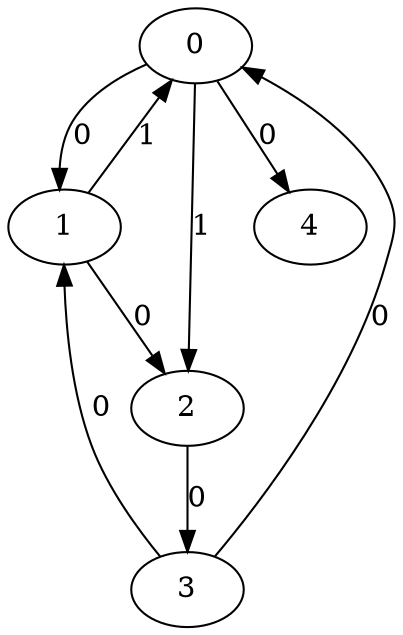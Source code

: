 // Source:767 Canonical: -1 0 1 -1 0 1 -1 0 -1 -1 -1 -1 -1 0 -1 0 0 -1 -1 -1 -1 -1 -1 -1 -1
digraph HRA_from_767_graph_000 {
  0 -> 1 [label="0"];
  0 -> 2 [label="1"];
  1 -> 0 [label="1"];
  1 -> 2 [label="0"];
  2 -> 3 [label="0"];
  3 -> 0 [label="0"];
  3 -> 1 [label="0"];
  0 -> 4 [label="0"];
}

// Source:767 Canonical: -1 0 1 -1 0 1 -1 0 -1 -1 -1 -1 -1 0 -1 0 0 -1 -1 -1 0 -1 -1 -1 -1
digraph HRA_from_767_graph_001 {
  0 -> 1 [label="0"];
  0 -> 2 [label="1"];
  1 -> 0 [label="1"];
  1 -> 2 [label="0"];
  2 -> 3 [label="0"];
  3 -> 0 [label="0"];
  3 -> 1 [label="0"];
  0 -> 4 [label="0"];
  4 -> 0 [label="0"];
}

// Source:767 Canonical: -1 0 1 -1 -1 1 -1 0 -1 0 -1 -1 -1 0 -1 0 0 -1 -1 -1 -1 -1 -1 -1 -1
digraph HRA_from_767_graph_002 {
  0 -> 1 [label="0"];
  0 -> 2 [label="1"];
  1 -> 0 [label="1"];
  1 -> 2 [label="0"];
  2 -> 3 [label="0"];
  3 -> 0 [label="0"];
  3 -> 1 [label="0"];
  1 -> 4 [label="0"];
}

// Source:767 Canonical: -1 0 1 -1 0 1 -1 0 -1 0 -1 -1 -1 0 -1 0 0 -1 -1 -1 -1 -1 -1 -1 -1
digraph HRA_from_767_graph_003 {
  0 -> 1 [label="0"];
  0 -> 2 [label="1"];
  1 -> 0 [label="1"];
  1 -> 2 [label="0"];
  2 -> 3 [label="0"];
  3 -> 0 [label="0"];
  3 -> 1 [label="0"];
  0 -> 4 [label="0"];
  1 -> 4 [label="0"];
}

// Source:767 Canonical: -1 0 1 -1 -1 1 -1 0 -1 0 -1 -1 -1 0 -1 0 0 -1 -1 -1 0 -1 -1 -1 -1
digraph HRA_from_767_graph_004 {
  0 -> 1 [label="0"];
  0 -> 2 [label="1"];
  1 -> 0 [label="1"];
  1 -> 2 [label="0"];
  2 -> 3 [label="0"];
  3 -> 0 [label="0"];
  3 -> 1 [label="0"];
  4 -> 0 [label="0"];
  1 -> 4 [label="0"];
}

// Source:767 Canonical: -1 0 1 -1 0 1 -1 0 -1 0 -1 -1 -1 0 -1 0 0 -1 -1 -1 0 -1 -1 -1 -1
digraph HRA_from_767_graph_005 {
  0 -> 1 [label="0"];
  0 -> 2 [label="1"];
  1 -> 0 [label="1"];
  1 -> 2 [label="0"];
  2 -> 3 [label="0"];
  3 -> 0 [label="0"];
  3 -> 1 [label="0"];
  0 -> 4 [label="0"];
  4 -> 0 [label="0"];
  1 -> 4 [label="0"];
}

// Source:767 Canonical: -1 0 1 -1 0 1 -1 0 -1 -1 -1 -1 -1 0 -1 0 0 -1 -1 -1 -1 0 -1 -1 -1
digraph HRA_from_767_graph_006 {
  0 -> 1 [label="0"];
  0 -> 2 [label="1"];
  1 -> 0 [label="1"];
  1 -> 2 [label="0"];
  2 -> 3 [label="0"];
  3 -> 0 [label="0"];
  3 -> 1 [label="0"];
  0 -> 4 [label="0"];
  4 -> 1 [label="0"];
}

// Source:767 Canonical: -1 0 1 -1 0 1 -1 0 -1 -1 -1 -1 -1 0 -1 0 0 -1 -1 -1 0 0 -1 -1 -1
digraph HRA_from_767_graph_007 {
  0 -> 1 [label="0"];
  0 -> 2 [label="1"];
  1 -> 0 [label="1"];
  1 -> 2 [label="0"];
  2 -> 3 [label="0"];
  3 -> 0 [label="0"];
  3 -> 1 [label="0"];
  0 -> 4 [label="0"];
  4 -> 0 [label="0"];
  4 -> 1 [label="0"];
}

// Source:767 Canonical: -1 0 1 -1 -1 1 -1 0 -1 0 -1 -1 -1 0 -1 0 0 -1 -1 -1 -1 0 -1 -1 -1
digraph HRA_from_767_graph_008 {
  0 -> 1 [label="0"];
  0 -> 2 [label="1"];
  1 -> 0 [label="1"];
  1 -> 2 [label="0"];
  2 -> 3 [label="0"];
  3 -> 0 [label="0"];
  3 -> 1 [label="0"];
  1 -> 4 [label="0"];
  4 -> 1 [label="0"];
}

// Source:767 Canonical: -1 0 1 -1 0 1 -1 0 -1 0 -1 -1 -1 0 -1 0 0 -1 -1 -1 -1 0 -1 -1 -1
digraph HRA_from_767_graph_009 {
  0 -> 1 [label="0"];
  0 -> 2 [label="1"];
  1 -> 0 [label="1"];
  1 -> 2 [label="0"];
  2 -> 3 [label="0"];
  3 -> 0 [label="0"];
  3 -> 1 [label="0"];
  0 -> 4 [label="0"];
  1 -> 4 [label="0"];
  4 -> 1 [label="0"];
}

// Source:767 Canonical: -1 0 1 -1 -1 1 -1 0 -1 0 -1 -1 -1 0 -1 0 0 -1 -1 -1 0 0 -1 -1 -1
digraph HRA_from_767_graph_010 {
  0 -> 1 [label="0"];
  0 -> 2 [label="1"];
  1 -> 0 [label="1"];
  1 -> 2 [label="0"];
  2 -> 3 [label="0"];
  3 -> 0 [label="0"];
  3 -> 1 [label="0"];
  4 -> 0 [label="0"];
  1 -> 4 [label="0"];
  4 -> 1 [label="0"];
}

// Source:767 Canonical: -1 0 1 -1 0 1 -1 0 -1 0 -1 -1 -1 0 -1 0 0 -1 -1 -1 0 0 -1 -1 -1
digraph HRA_from_767_graph_011 {
  0 -> 1 [label="0"];
  0 -> 2 [label="1"];
  1 -> 0 [label="1"];
  1 -> 2 [label="0"];
  2 -> 3 [label="0"];
  3 -> 0 [label="0"];
  3 -> 1 [label="0"];
  0 -> 4 [label="0"];
  4 -> 0 [label="0"];
  1 -> 4 [label="0"];
  4 -> 1 [label="0"];
}

// Source:767 Canonical: -1 0 1 -1 -1 1 -1 0 -1 -1 -1 -1 -1 0 0 0 0 -1 -1 -1 -1 -1 -1 -1 -1
digraph HRA_from_767_graph_012 {
  0 -> 1 [label="0"];
  0 -> 2 [label="1"];
  1 -> 0 [label="1"];
  1 -> 2 [label="0"];
  2 -> 3 [label="0"];
  3 -> 0 [label="0"];
  3 -> 1 [label="0"];
  2 -> 4 [label="0"];
}

// Source:767 Canonical: -1 0 1 -1 0 1 -1 0 -1 -1 -1 -1 -1 0 0 0 0 -1 -1 -1 -1 -1 -1 -1 -1
digraph HRA_from_767_graph_013 {
  0 -> 1 [label="0"];
  0 -> 2 [label="1"];
  1 -> 0 [label="1"];
  1 -> 2 [label="0"];
  2 -> 3 [label="0"];
  3 -> 0 [label="0"];
  3 -> 1 [label="0"];
  0 -> 4 [label="0"];
  2 -> 4 [label="0"];
}

// Source:767 Canonical: -1 0 1 -1 -1 1 -1 0 -1 -1 -1 -1 -1 0 0 0 0 -1 -1 -1 0 -1 -1 -1 -1
digraph HRA_from_767_graph_014 {
  0 -> 1 [label="0"];
  0 -> 2 [label="1"];
  1 -> 0 [label="1"];
  1 -> 2 [label="0"];
  2 -> 3 [label="0"];
  3 -> 0 [label="0"];
  3 -> 1 [label="0"];
  4 -> 0 [label="0"];
  2 -> 4 [label="0"];
}

// Source:767 Canonical: -1 0 1 -1 0 1 -1 0 -1 -1 -1 -1 -1 0 0 0 0 -1 -1 -1 0 -1 -1 -1 -1
digraph HRA_from_767_graph_015 {
  0 -> 1 [label="0"];
  0 -> 2 [label="1"];
  1 -> 0 [label="1"];
  1 -> 2 [label="0"];
  2 -> 3 [label="0"];
  3 -> 0 [label="0"];
  3 -> 1 [label="0"];
  0 -> 4 [label="0"];
  4 -> 0 [label="0"];
  2 -> 4 [label="0"];
}

// Source:767 Canonical: -1 0 1 -1 -1 1 -1 0 -1 0 -1 -1 -1 0 0 0 0 -1 -1 -1 -1 -1 -1 -1 -1
digraph HRA_from_767_graph_016 {
  0 -> 1 [label="0"];
  0 -> 2 [label="1"];
  1 -> 0 [label="1"];
  1 -> 2 [label="0"];
  2 -> 3 [label="0"];
  3 -> 0 [label="0"];
  3 -> 1 [label="0"];
  1 -> 4 [label="0"];
  2 -> 4 [label="0"];
}

// Source:767 Canonical: -1 0 1 -1 0 1 -1 0 -1 0 -1 -1 -1 0 0 0 0 -1 -1 -1 -1 -1 -1 -1 -1
digraph HRA_from_767_graph_017 {
  0 -> 1 [label="0"];
  0 -> 2 [label="1"];
  1 -> 0 [label="1"];
  1 -> 2 [label="0"];
  2 -> 3 [label="0"];
  3 -> 0 [label="0"];
  3 -> 1 [label="0"];
  0 -> 4 [label="0"];
  1 -> 4 [label="0"];
  2 -> 4 [label="0"];
}

// Source:767 Canonical: -1 0 1 -1 -1 1 -1 0 -1 0 -1 -1 -1 0 0 0 0 -1 -1 -1 0 -1 -1 -1 -1
digraph HRA_from_767_graph_018 {
  0 -> 1 [label="0"];
  0 -> 2 [label="1"];
  1 -> 0 [label="1"];
  1 -> 2 [label="0"];
  2 -> 3 [label="0"];
  3 -> 0 [label="0"];
  3 -> 1 [label="0"];
  4 -> 0 [label="0"];
  1 -> 4 [label="0"];
  2 -> 4 [label="0"];
}

// Source:767 Canonical: -1 0 1 -1 0 1 -1 0 -1 0 -1 -1 -1 0 0 0 0 -1 -1 -1 0 -1 -1 -1 -1
digraph HRA_from_767_graph_019 {
  0 -> 1 [label="0"];
  0 -> 2 [label="1"];
  1 -> 0 [label="1"];
  1 -> 2 [label="0"];
  2 -> 3 [label="0"];
  3 -> 0 [label="0"];
  3 -> 1 [label="0"];
  0 -> 4 [label="0"];
  4 -> 0 [label="0"];
  1 -> 4 [label="0"];
  2 -> 4 [label="0"];
}

// Source:767 Canonical: -1 0 1 -1 -1 1 -1 0 -1 -1 -1 -1 -1 0 0 0 0 -1 -1 -1 -1 0 -1 -1 -1
digraph HRA_from_767_graph_020 {
  0 -> 1 [label="0"];
  0 -> 2 [label="1"];
  1 -> 0 [label="1"];
  1 -> 2 [label="0"];
  2 -> 3 [label="0"];
  3 -> 0 [label="0"];
  3 -> 1 [label="0"];
  4 -> 1 [label="0"];
  2 -> 4 [label="0"];
}

// Source:767 Canonical: -1 0 1 -1 0 1 -1 0 -1 -1 -1 -1 -1 0 0 0 0 -1 -1 -1 -1 0 -1 -1 -1
digraph HRA_from_767_graph_021 {
  0 -> 1 [label="0"];
  0 -> 2 [label="1"];
  1 -> 0 [label="1"];
  1 -> 2 [label="0"];
  2 -> 3 [label="0"];
  3 -> 0 [label="0"];
  3 -> 1 [label="0"];
  0 -> 4 [label="0"];
  4 -> 1 [label="0"];
  2 -> 4 [label="0"];
}

// Source:767 Canonical: -1 0 1 -1 -1 1 -1 0 -1 -1 -1 -1 -1 0 0 0 0 -1 -1 -1 0 0 -1 -1 -1
digraph HRA_from_767_graph_022 {
  0 -> 1 [label="0"];
  0 -> 2 [label="1"];
  1 -> 0 [label="1"];
  1 -> 2 [label="0"];
  2 -> 3 [label="0"];
  3 -> 0 [label="0"];
  3 -> 1 [label="0"];
  4 -> 0 [label="0"];
  4 -> 1 [label="0"];
  2 -> 4 [label="0"];
}

// Source:767 Canonical: -1 0 1 -1 0 1 -1 0 -1 -1 -1 -1 -1 0 0 0 0 -1 -1 -1 0 0 -1 -1 -1
digraph HRA_from_767_graph_023 {
  0 -> 1 [label="0"];
  0 -> 2 [label="1"];
  1 -> 0 [label="1"];
  1 -> 2 [label="0"];
  2 -> 3 [label="0"];
  3 -> 0 [label="0"];
  3 -> 1 [label="0"];
  0 -> 4 [label="0"];
  4 -> 0 [label="0"];
  4 -> 1 [label="0"];
  2 -> 4 [label="0"];
}

// Source:767 Canonical: -1 0 1 -1 -1 1 -1 0 -1 0 -1 -1 -1 0 0 0 0 -1 -1 -1 -1 0 -1 -1 -1
digraph HRA_from_767_graph_024 {
  0 -> 1 [label="0"];
  0 -> 2 [label="1"];
  1 -> 0 [label="1"];
  1 -> 2 [label="0"];
  2 -> 3 [label="0"];
  3 -> 0 [label="0"];
  3 -> 1 [label="0"];
  1 -> 4 [label="0"];
  4 -> 1 [label="0"];
  2 -> 4 [label="0"];
}

// Source:767 Canonical: -1 0 1 -1 0 1 -1 0 -1 0 -1 -1 -1 0 0 0 0 -1 -1 -1 -1 0 -1 -1 -1
digraph HRA_from_767_graph_025 {
  0 -> 1 [label="0"];
  0 -> 2 [label="1"];
  1 -> 0 [label="1"];
  1 -> 2 [label="0"];
  2 -> 3 [label="0"];
  3 -> 0 [label="0"];
  3 -> 1 [label="0"];
  0 -> 4 [label="0"];
  1 -> 4 [label="0"];
  4 -> 1 [label="0"];
  2 -> 4 [label="0"];
}

// Source:767 Canonical: -1 0 1 -1 -1 1 -1 0 -1 0 -1 -1 -1 0 0 0 0 -1 -1 -1 0 0 -1 -1 -1
digraph HRA_from_767_graph_026 {
  0 -> 1 [label="0"];
  0 -> 2 [label="1"];
  1 -> 0 [label="1"];
  1 -> 2 [label="0"];
  2 -> 3 [label="0"];
  3 -> 0 [label="0"];
  3 -> 1 [label="0"];
  4 -> 0 [label="0"];
  1 -> 4 [label="0"];
  4 -> 1 [label="0"];
  2 -> 4 [label="0"];
}

// Source:767 Canonical: -1 0 1 -1 0 1 -1 0 -1 0 -1 -1 -1 0 0 0 0 -1 -1 -1 0 0 -1 -1 -1
digraph HRA_from_767_graph_027 {
  0 -> 1 [label="0"];
  0 -> 2 [label="1"];
  1 -> 0 [label="1"];
  1 -> 2 [label="0"];
  2 -> 3 [label="0"];
  3 -> 0 [label="0"];
  3 -> 1 [label="0"];
  0 -> 4 [label="0"];
  4 -> 0 [label="0"];
  1 -> 4 [label="0"];
  4 -> 1 [label="0"];
  2 -> 4 [label="0"];
}

// Source:767 Canonical: -1 0 1 -1 0 1 -1 0 -1 -1 -1 -1 -1 0 -1 0 0 -1 -1 -1 -1 -1 0 -1 -1
digraph HRA_from_767_graph_028 {
  0 -> 1 [label="0"];
  0 -> 2 [label="1"];
  1 -> 0 [label="1"];
  1 -> 2 [label="0"];
  2 -> 3 [label="0"];
  3 -> 0 [label="0"];
  3 -> 1 [label="0"];
  0 -> 4 [label="0"];
  4 -> 2 [label="0"];
}

// Source:767 Canonical: -1 0 1 -1 0 1 -1 0 -1 -1 -1 -1 -1 0 -1 0 0 -1 -1 -1 0 -1 0 -1 -1
digraph HRA_from_767_graph_029 {
  0 -> 1 [label="0"];
  0 -> 2 [label="1"];
  1 -> 0 [label="1"];
  1 -> 2 [label="0"];
  2 -> 3 [label="0"];
  3 -> 0 [label="0"];
  3 -> 1 [label="0"];
  0 -> 4 [label="0"];
  4 -> 0 [label="0"];
  4 -> 2 [label="0"];
}

// Source:767 Canonical: -1 0 1 -1 -1 1 -1 0 -1 0 -1 -1 -1 0 -1 0 0 -1 -1 -1 -1 -1 0 -1 -1
digraph HRA_from_767_graph_030 {
  0 -> 1 [label="0"];
  0 -> 2 [label="1"];
  1 -> 0 [label="1"];
  1 -> 2 [label="0"];
  2 -> 3 [label="0"];
  3 -> 0 [label="0"];
  3 -> 1 [label="0"];
  1 -> 4 [label="0"];
  4 -> 2 [label="0"];
}

// Source:767 Canonical: -1 0 1 -1 0 1 -1 0 -1 0 -1 -1 -1 0 -1 0 0 -1 -1 -1 -1 -1 0 -1 -1
digraph HRA_from_767_graph_031 {
  0 -> 1 [label="0"];
  0 -> 2 [label="1"];
  1 -> 0 [label="1"];
  1 -> 2 [label="0"];
  2 -> 3 [label="0"];
  3 -> 0 [label="0"];
  3 -> 1 [label="0"];
  0 -> 4 [label="0"];
  1 -> 4 [label="0"];
  4 -> 2 [label="0"];
}

// Source:767 Canonical: -1 0 1 -1 -1 1 -1 0 -1 0 -1 -1 -1 0 -1 0 0 -1 -1 -1 0 -1 0 -1 -1
digraph HRA_from_767_graph_032 {
  0 -> 1 [label="0"];
  0 -> 2 [label="1"];
  1 -> 0 [label="1"];
  1 -> 2 [label="0"];
  2 -> 3 [label="0"];
  3 -> 0 [label="0"];
  3 -> 1 [label="0"];
  4 -> 0 [label="0"];
  1 -> 4 [label="0"];
  4 -> 2 [label="0"];
}

// Source:767 Canonical: -1 0 1 -1 0 1 -1 0 -1 0 -1 -1 -1 0 -1 0 0 -1 -1 -1 0 -1 0 -1 -1
digraph HRA_from_767_graph_033 {
  0 -> 1 [label="0"];
  0 -> 2 [label="1"];
  1 -> 0 [label="1"];
  1 -> 2 [label="0"];
  2 -> 3 [label="0"];
  3 -> 0 [label="0"];
  3 -> 1 [label="0"];
  0 -> 4 [label="0"];
  4 -> 0 [label="0"];
  1 -> 4 [label="0"];
  4 -> 2 [label="0"];
}

// Source:767 Canonical: -1 0 1 -1 0 1 -1 0 -1 -1 -1 -1 -1 0 -1 0 0 -1 -1 -1 -1 0 0 -1 -1
digraph HRA_from_767_graph_034 {
  0 -> 1 [label="0"];
  0 -> 2 [label="1"];
  1 -> 0 [label="1"];
  1 -> 2 [label="0"];
  2 -> 3 [label="0"];
  3 -> 0 [label="0"];
  3 -> 1 [label="0"];
  0 -> 4 [label="0"];
  4 -> 1 [label="0"];
  4 -> 2 [label="0"];
}

// Source:767 Canonical: -1 0 1 -1 0 1 -1 0 -1 -1 -1 -1 -1 0 -1 0 0 -1 -1 -1 0 0 0 -1 -1
digraph HRA_from_767_graph_035 {
  0 -> 1 [label="0"];
  0 -> 2 [label="1"];
  1 -> 0 [label="1"];
  1 -> 2 [label="0"];
  2 -> 3 [label="0"];
  3 -> 0 [label="0"];
  3 -> 1 [label="0"];
  0 -> 4 [label="0"];
  4 -> 0 [label="0"];
  4 -> 1 [label="0"];
  4 -> 2 [label="0"];
}

// Source:767 Canonical: -1 0 1 -1 -1 1 -1 0 -1 0 -1 -1 -1 0 -1 0 0 -1 -1 -1 -1 0 0 -1 -1
digraph HRA_from_767_graph_036 {
  0 -> 1 [label="0"];
  0 -> 2 [label="1"];
  1 -> 0 [label="1"];
  1 -> 2 [label="0"];
  2 -> 3 [label="0"];
  3 -> 0 [label="0"];
  3 -> 1 [label="0"];
  1 -> 4 [label="0"];
  4 -> 1 [label="0"];
  4 -> 2 [label="0"];
}

// Source:767 Canonical: -1 0 1 -1 0 1 -1 0 -1 0 -1 -1 -1 0 -1 0 0 -1 -1 -1 -1 0 0 -1 -1
digraph HRA_from_767_graph_037 {
  0 -> 1 [label="0"];
  0 -> 2 [label="1"];
  1 -> 0 [label="1"];
  1 -> 2 [label="0"];
  2 -> 3 [label="0"];
  3 -> 0 [label="0"];
  3 -> 1 [label="0"];
  0 -> 4 [label="0"];
  1 -> 4 [label="0"];
  4 -> 1 [label="0"];
  4 -> 2 [label="0"];
}

// Source:767 Canonical: -1 0 1 -1 -1 1 -1 0 -1 0 -1 -1 -1 0 -1 0 0 -1 -1 -1 0 0 0 -1 -1
digraph HRA_from_767_graph_038 {
  0 -> 1 [label="0"];
  0 -> 2 [label="1"];
  1 -> 0 [label="1"];
  1 -> 2 [label="0"];
  2 -> 3 [label="0"];
  3 -> 0 [label="0"];
  3 -> 1 [label="0"];
  4 -> 0 [label="0"];
  1 -> 4 [label="0"];
  4 -> 1 [label="0"];
  4 -> 2 [label="0"];
}

// Source:767 Canonical: -1 0 1 -1 0 1 -1 0 -1 0 -1 -1 -1 0 -1 0 0 -1 -1 -1 0 0 0 -1 -1
digraph HRA_from_767_graph_039 {
  0 -> 1 [label="0"];
  0 -> 2 [label="1"];
  1 -> 0 [label="1"];
  1 -> 2 [label="0"];
  2 -> 3 [label="0"];
  3 -> 0 [label="0"];
  3 -> 1 [label="0"];
  0 -> 4 [label="0"];
  4 -> 0 [label="0"];
  1 -> 4 [label="0"];
  4 -> 1 [label="0"];
  4 -> 2 [label="0"];
}

// Source:767 Canonical: -1 0 1 -1 -1 1 -1 0 -1 -1 -1 -1 -1 0 0 0 0 -1 -1 -1 -1 -1 0 -1 -1
digraph HRA_from_767_graph_040 {
  0 -> 1 [label="0"];
  0 -> 2 [label="1"];
  1 -> 0 [label="1"];
  1 -> 2 [label="0"];
  2 -> 3 [label="0"];
  3 -> 0 [label="0"];
  3 -> 1 [label="0"];
  2 -> 4 [label="0"];
  4 -> 2 [label="0"];
}

// Source:767 Canonical: -1 0 1 -1 0 1 -1 0 -1 -1 -1 -1 -1 0 0 0 0 -1 -1 -1 -1 -1 0 -1 -1
digraph HRA_from_767_graph_041 {
  0 -> 1 [label="0"];
  0 -> 2 [label="1"];
  1 -> 0 [label="1"];
  1 -> 2 [label="0"];
  2 -> 3 [label="0"];
  3 -> 0 [label="0"];
  3 -> 1 [label="0"];
  0 -> 4 [label="0"];
  2 -> 4 [label="0"];
  4 -> 2 [label="0"];
}

// Source:767 Canonical: -1 0 1 -1 -1 1 -1 0 -1 -1 -1 -1 -1 0 0 0 0 -1 -1 -1 0 -1 0 -1 -1
digraph HRA_from_767_graph_042 {
  0 -> 1 [label="0"];
  0 -> 2 [label="1"];
  1 -> 0 [label="1"];
  1 -> 2 [label="0"];
  2 -> 3 [label="0"];
  3 -> 0 [label="0"];
  3 -> 1 [label="0"];
  4 -> 0 [label="0"];
  2 -> 4 [label="0"];
  4 -> 2 [label="0"];
}

// Source:767 Canonical: -1 0 1 -1 0 1 -1 0 -1 -1 -1 -1 -1 0 0 0 0 -1 -1 -1 0 -1 0 -1 -1
digraph HRA_from_767_graph_043 {
  0 -> 1 [label="0"];
  0 -> 2 [label="1"];
  1 -> 0 [label="1"];
  1 -> 2 [label="0"];
  2 -> 3 [label="0"];
  3 -> 0 [label="0"];
  3 -> 1 [label="0"];
  0 -> 4 [label="0"];
  4 -> 0 [label="0"];
  2 -> 4 [label="0"];
  4 -> 2 [label="0"];
}

// Source:767 Canonical: -1 0 1 -1 -1 1 -1 0 -1 0 -1 -1 -1 0 0 0 0 -1 -1 -1 -1 -1 0 -1 -1
digraph HRA_from_767_graph_044 {
  0 -> 1 [label="0"];
  0 -> 2 [label="1"];
  1 -> 0 [label="1"];
  1 -> 2 [label="0"];
  2 -> 3 [label="0"];
  3 -> 0 [label="0"];
  3 -> 1 [label="0"];
  1 -> 4 [label="0"];
  2 -> 4 [label="0"];
  4 -> 2 [label="0"];
}

// Source:767 Canonical: -1 0 1 -1 0 1 -1 0 -1 0 -1 -1 -1 0 0 0 0 -1 -1 -1 -1 -1 0 -1 -1
digraph HRA_from_767_graph_045 {
  0 -> 1 [label="0"];
  0 -> 2 [label="1"];
  1 -> 0 [label="1"];
  1 -> 2 [label="0"];
  2 -> 3 [label="0"];
  3 -> 0 [label="0"];
  3 -> 1 [label="0"];
  0 -> 4 [label="0"];
  1 -> 4 [label="0"];
  2 -> 4 [label="0"];
  4 -> 2 [label="0"];
}

// Source:767 Canonical: -1 0 1 -1 -1 1 -1 0 -1 0 -1 -1 -1 0 0 0 0 -1 -1 -1 0 -1 0 -1 -1
digraph HRA_from_767_graph_046 {
  0 -> 1 [label="0"];
  0 -> 2 [label="1"];
  1 -> 0 [label="1"];
  1 -> 2 [label="0"];
  2 -> 3 [label="0"];
  3 -> 0 [label="0"];
  3 -> 1 [label="0"];
  4 -> 0 [label="0"];
  1 -> 4 [label="0"];
  2 -> 4 [label="0"];
  4 -> 2 [label="0"];
}

// Source:767 Canonical: -1 0 1 -1 0 1 -1 0 -1 0 -1 -1 -1 0 0 0 0 -1 -1 -1 0 -1 0 -1 -1
digraph HRA_from_767_graph_047 {
  0 -> 1 [label="0"];
  0 -> 2 [label="1"];
  1 -> 0 [label="1"];
  1 -> 2 [label="0"];
  2 -> 3 [label="0"];
  3 -> 0 [label="0"];
  3 -> 1 [label="0"];
  0 -> 4 [label="0"];
  4 -> 0 [label="0"];
  1 -> 4 [label="0"];
  2 -> 4 [label="0"];
  4 -> 2 [label="0"];
}

// Source:767 Canonical: -1 0 1 -1 -1 1 -1 0 -1 -1 -1 -1 -1 0 0 0 0 -1 -1 -1 -1 0 0 -1 -1
digraph HRA_from_767_graph_048 {
  0 -> 1 [label="0"];
  0 -> 2 [label="1"];
  1 -> 0 [label="1"];
  1 -> 2 [label="0"];
  2 -> 3 [label="0"];
  3 -> 0 [label="0"];
  3 -> 1 [label="0"];
  4 -> 1 [label="0"];
  2 -> 4 [label="0"];
  4 -> 2 [label="0"];
}

// Source:767 Canonical: -1 0 1 -1 0 1 -1 0 -1 -1 -1 -1 -1 0 0 0 0 -1 -1 -1 -1 0 0 -1 -1
digraph HRA_from_767_graph_049 {
  0 -> 1 [label="0"];
  0 -> 2 [label="1"];
  1 -> 0 [label="1"];
  1 -> 2 [label="0"];
  2 -> 3 [label="0"];
  3 -> 0 [label="0"];
  3 -> 1 [label="0"];
  0 -> 4 [label="0"];
  4 -> 1 [label="0"];
  2 -> 4 [label="0"];
  4 -> 2 [label="0"];
}

// Source:767 Canonical: -1 0 1 -1 -1 1 -1 0 -1 -1 -1 -1 -1 0 0 0 0 -1 -1 -1 0 0 0 -1 -1
digraph HRA_from_767_graph_050 {
  0 -> 1 [label="0"];
  0 -> 2 [label="1"];
  1 -> 0 [label="1"];
  1 -> 2 [label="0"];
  2 -> 3 [label="0"];
  3 -> 0 [label="0"];
  3 -> 1 [label="0"];
  4 -> 0 [label="0"];
  4 -> 1 [label="0"];
  2 -> 4 [label="0"];
  4 -> 2 [label="0"];
}

// Source:767 Canonical: -1 0 1 -1 0 1 -1 0 -1 -1 -1 -1 -1 0 0 0 0 -1 -1 -1 0 0 0 -1 -1
digraph HRA_from_767_graph_051 {
  0 -> 1 [label="0"];
  0 -> 2 [label="1"];
  1 -> 0 [label="1"];
  1 -> 2 [label="0"];
  2 -> 3 [label="0"];
  3 -> 0 [label="0"];
  3 -> 1 [label="0"];
  0 -> 4 [label="0"];
  4 -> 0 [label="0"];
  4 -> 1 [label="0"];
  2 -> 4 [label="0"];
  4 -> 2 [label="0"];
}

// Source:767 Canonical: -1 0 1 -1 -1 1 -1 0 -1 0 -1 -1 -1 0 0 0 0 -1 -1 -1 -1 0 0 -1 -1
digraph HRA_from_767_graph_052 {
  0 -> 1 [label="0"];
  0 -> 2 [label="1"];
  1 -> 0 [label="1"];
  1 -> 2 [label="0"];
  2 -> 3 [label="0"];
  3 -> 0 [label="0"];
  3 -> 1 [label="0"];
  1 -> 4 [label="0"];
  4 -> 1 [label="0"];
  2 -> 4 [label="0"];
  4 -> 2 [label="0"];
}

// Source:767 Canonical: -1 0 1 -1 0 1 -1 0 -1 0 -1 -1 -1 0 0 0 0 -1 -1 -1 -1 0 0 -1 -1
digraph HRA_from_767_graph_053 {
  0 -> 1 [label="0"];
  0 -> 2 [label="1"];
  1 -> 0 [label="1"];
  1 -> 2 [label="0"];
  2 -> 3 [label="0"];
  3 -> 0 [label="0"];
  3 -> 1 [label="0"];
  0 -> 4 [label="0"];
  1 -> 4 [label="0"];
  4 -> 1 [label="0"];
  2 -> 4 [label="0"];
  4 -> 2 [label="0"];
}

// Source:767 Canonical: -1 0 1 -1 -1 1 -1 0 -1 0 -1 -1 -1 0 0 0 0 -1 -1 -1 0 0 0 -1 -1
digraph HRA_from_767_graph_054 {
  0 -> 1 [label="0"];
  0 -> 2 [label="1"];
  1 -> 0 [label="1"];
  1 -> 2 [label="0"];
  2 -> 3 [label="0"];
  3 -> 0 [label="0"];
  3 -> 1 [label="0"];
  4 -> 0 [label="0"];
  1 -> 4 [label="0"];
  4 -> 1 [label="0"];
  2 -> 4 [label="0"];
  4 -> 2 [label="0"];
}

// Source:767 Canonical: -1 0 1 -1 0 1 -1 0 -1 0 -1 -1 -1 0 0 0 0 -1 -1 -1 0 0 0 -1 -1
digraph HRA_from_767_graph_055 {
  0 -> 1 [label="0"];
  0 -> 2 [label="1"];
  1 -> 0 [label="1"];
  1 -> 2 [label="0"];
  2 -> 3 [label="0"];
  3 -> 0 [label="0"];
  3 -> 1 [label="0"];
  0 -> 4 [label="0"];
  4 -> 0 [label="0"];
  1 -> 4 [label="0"];
  4 -> 1 [label="0"];
  2 -> 4 [label="0"];
  4 -> 2 [label="0"];
}

// Source:767 Canonical: -1 0 1 -1 -1 1 -1 0 -1 -1 -1 -1 -1 0 -1 0 0 -1 -1 0 -1 -1 -1 -1 -1
digraph HRA_from_767_graph_056 {
  0 -> 1 [label="0"];
  0 -> 2 [label="1"];
  1 -> 0 [label="1"];
  1 -> 2 [label="0"];
  2 -> 3 [label="0"];
  3 -> 0 [label="0"];
  3 -> 1 [label="0"];
  3 -> 4 [label="0"];
}

// Source:767 Canonical: -1 0 1 -1 0 1 -1 0 -1 -1 -1 -1 -1 0 -1 0 0 -1 -1 0 -1 -1 -1 -1 -1
digraph HRA_from_767_graph_057 {
  0 -> 1 [label="0"];
  0 -> 2 [label="1"];
  1 -> 0 [label="1"];
  1 -> 2 [label="0"];
  2 -> 3 [label="0"];
  3 -> 0 [label="0"];
  3 -> 1 [label="0"];
  0 -> 4 [label="0"];
  3 -> 4 [label="0"];
}

// Source:767 Canonical: -1 0 1 -1 -1 1 -1 0 -1 -1 -1 -1 -1 0 -1 0 0 -1 -1 0 0 -1 -1 -1 -1
digraph HRA_from_767_graph_058 {
  0 -> 1 [label="0"];
  0 -> 2 [label="1"];
  1 -> 0 [label="1"];
  1 -> 2 [label="0"];
  2 -> 3 [label="0"];
  3 -> 0 [label="0"];
  3 -> 1 [label="0"];
  4 -> 0 [label="0"];
  3 -> 4 [label="0"];
}

// Source:767 Canonical: -1 0 1 -1 0 1 -1 0 -1 -1 -1 -1 -1 0 -1 0 0 -1 -1 0 0 -1 -1 -1 -1
digraph HRA_from_767_graph_059 {
  0 -> 1 [label="0"];
  0 -> 2 [label="1"];
  1 -> 0 [label="1"];
  1 -> 2 [label="0"];
  2 -> 3 [label="0"];
  3 -> 0 [label="0"];
  3 -> 1 [label="0"];
  0 -> 4 [label="0"];
  4 -> 0 [label="0"];
  3 -> 4 [label="0"];
}

// Source:767 Canonical: -1 0 1 -1 -1 1 -1 0 -1 0 -1 -1 -1 0 -1 0 0 -1 -1 0 -1 -1 -1 -1 -1
digraph HRA_from_767_graph_060 {
  0 -> 1 [label="0"];
  0 -> 2 [label="1"];
  1 -> 0 [label="1"];
  1 -> 2 [label="0"];
  2 -> 3 [label="0"];
  3 -> 0 [label="0"];
  3 -> 1 [label="0"];
  1 -> 4 [label="0"];
  3 -> 4 [label="0"];
}

// Source:767 Canonical: -1 0 1 -1 0 1 -1 0 -1 0 -1 -1 -1 0 -1 0 0 -1 -1 0 -1 -1 -1 -1 -1
digraph HRA_from_767_graph_061 {
  0 -> 1 [label="0"];
  0 -> 2 [label="1"];
  1 -> 0 [label="1"];
  1 -> 2 [label="0"];
  2 -> 3 [label="0"];
  3 -> 0 [label="0"];
  3 -> 1 [label="0"];
  0 -> 4 [label="0"];
  1 -> 4 [label="0"];
  3 -> 4 [label="0"];
}

// Source:767 Canonical: -1 0 1 -1 -1 1 -1 0 -1 0 -1 -1 -1 0 -1 0 0 -1 -1 0 0 -1 -1 -1 -1
digraph HRA_from_767_graph_062 {
  0 -> 1 [label="0"];
  0 -> 2 [label="1"];
  1 -> 0 [label="1"];
  1 -> 2 [label="0"];
  2 -> 3 [label="0"];
  3 -> 0 [label="0"];
  3 -> 1 [label="0"];
  4 -> 0 [label="0"];
  1 -> 4 [label="0"];
  3 -> 4 [label="0"];
}

// Source:767 Canonical: -1 0 1 -1 0 1 -1 0 -1 0 -1 -1 -1 0 -1 0 0 -1 -1 0 0 -1 -1 -1 -1
digraph HRA_from_767_graph_063 {
  0 -> 1 [label="0"];
  0 -> 2 [label="1"];
  1 -> 0 [label="1"];
  1 -> 2 [label="0"];
  2 -> 3 [label="0"];
  3 -> 0 [label="0"];
  3 -> 1 [label="0"];
  0 -> 4 [label="0"];
  4 -> 0 [label="0"];
  1 -> 4 [label="0"];
  3 -> 4 [label="0"];
}

// Source:767 Canonical: -1 0 1 -1 -1 1 -1 0 -1 -1 -1 -1 -1 0 -1 0 0 -1 -1 0 -1 0 -1 -1 -1
digraph HRA_from_767_graph_064 {
  0 -> 1 [label="0"];
  0 -> 2 [label="1"];
  1 -> 0 [label="1"];
  1 -> 2 [label="0"];
  2 -> 3 [label="0"];
  3 -> 0 [label="0"];
  3 -> 1 [label="0"];
  4 -> 1 [label="0"];
  3 -> 4 [label="0"];
}

// Source:767 Canonical: -1 0 1 -1 0 1 -1 0 -1 -1 -1 -1 -1 0 -1 0 0 -1 -1 0 -1 0 -1 -1 -1
digraph HRA_from_767_graph_065 {
  0 -> 1 [label="0"];
  0 -> 2 [label="1"];
  1 -> 0 [label="1"];
  1 -> 2 [label="0"];
  2 -> 3 [label="0"];
  3 -> 0 [label="0"];
  3 -> 1 [label="0"];
  0 -> 4 [label="0"];
  4 -> 1 [label="0"];
  3 -> 4 [label="0"];
}

// Source:767 Canonical: -1 0 1 -1 -1 1 -1 0 -1 -1 -1 -1 -1 0 -1 0 0 -1 -1 0 0 0 -1 -1 -1
digraph HRA_from_767_graph_066 {
  0 -> 1 [label="0"];
  0 -> 2 [label="1"];
  1 -> 0 [label="1"];
  1 -> 2 [label="0"];
  2 -> 3 [label="0"];
  3 -> 0 [label="0"];
  3 -> 1 [label="0"];
  4 -> 0 [label="0"];
  4 -> 1 [label="0"];
  3 -> 4 [label="0"];
}

// Source:767 Canonical: -1 0 1 -1 0 1 -1 0 -1 -1 -1 -1 -1 0 -1 0 0 -1 -1 0 0 0 -1 -1 -1
digraph HRA_from_767_graph_067 {
  0 -> 1 [label="0"];
  0 -> 2 [label="1"];
  1 -> 0 [label="1"];
  1 -> 2 [label="0"];
  2 -> 3 [label="0"];
  3 -> 0 [label="0"];
  3 -> 1 [label="0"];
  0 -> 4 [label="0"];
  4 -> 0 [label="0"];
  4 -> 1 [label="0"];
  3 -> 4 [label="0"];
}

// Source:767 Canonical: -1 0 1 -1 -1 1 -1 0 -1 0 -1 -1 -1 0 -1 0 0 -1 -1 0 -1 0 -1 -1 -1
digraph HRA_from_767_graph_068 {
  0 -> 1 [label="0"];
  0 -> 2 [label="1"];
  1 -> 0 [label="1"];
  1 -> 2 [label="0"];
  2 -> 3 [label="0"];
  3 -> 0 [label="0"];
  3 -> 1 [label="0"];
  1 -> 4 [label="0"];
  4 -> 1 [label="0"];
  3 -> 4 [label="0"];
}

// Source:767 Canonical: -1 0 1 -1 0 1 -1 0 -1 0 -1 -1 -1 0 -1 0 0 -1 -1 0 -1 0 -1 -1 -1
digraph HRA_from_767_graph_069 {
  0 -> 1 [label="0"];
  0 -> 2 [label="1"];
  1 -> 0 [label="1"];
  1 -> 2 [label="0"];
  2 -> 3 [label="0"];
  3 -> 0 [label="0"];
  3 -> 1 [label="0"];
  0 -> 4 [label="0"];
  1 -> 4 [label="0"];
  4 -> 1 [label="0"];
  3 -> 4 [label="0"];
}

// Source:767 Canonical: -1 0 1 -1 -1 1 -1 0 -1 0 -1 -1 -1 0 -1 0 0 -1 -1 0 0 0 -1 -1 -1
digraph HRA_from_767_graph_070 {
  0 -> 1 [label="0"];
  0 -> 2 [label="1"];
  1 -> 0 [label="1"];
  1 -> 2 [label="0"];
  2 -> 3 [label="0"];
  3 -> 0 [label="0"];
  3 -> 1 [label="0"];
  4 -> 0 [label="0"];
  1 -> 4 [label="0"];
  4 -> 1 [label="0"];
  3 -> 4 [label="0"];
}

// Source:767 Canonical: -1 0 1 -1 0 1 -1 0 -1 0 -1 -1 -1 0 -1 0 0 -1 -1 0 0 0 -1 -1 -1
digraph HRA_from_767_graph_071 {
  0 -> 1 [label="0"];
  0 -> 2 [label="1"];
  1 -> 0 [label="1"];
  1 -> 2 [label="0"];
  2 -> 3 [label="0"];
  3 -> 0 [label="0"];
  3 -> 1 [label="0"];
  0 -> 4 [label="0"];
  4 -> 0 [label="0"];
  1 -> 4 [label="0"];
  4 -> 1 [label="0"];
  3 -> 4 [label="0"];
}

// Source:767 Canonical: -1 0 1 -1 -1 1 -1 0 -1 -1 -1 -1 -1 0 0 0 0 -1 -1 0 -1 -1 -1 -1 -1
digraph HRA_from_767_graph_072 {
  0 -> 1 [label="0"];
  0 -> 2 [label="1"];
  1 -> 0 [label="1"];
  1 -> 2 [label="0"];
  2 -> 3 [label="0"];
  3 -> 0 [label="0"];
  3 -> 1 [label="0"];
  2 -> 4 [label="0"];
  3 -> 4 [label="0"];
}

// Source:767 Canonical: -1 0 1 -1 0 1 -1 0 -1 -1 -1 -1 -1 0 0 0 0 -1 -1 0 -1 -1 -1 -1 -1
digraph HRA_from_767_graph_073 {
  0 -> 1 [label="0"];
  0 -> 2 [label="1"];
  1 -> 0 [label="1"];
  1 -> 2 [label="0"];
  2 -> 3 [label="0"];
  3 -> 0 [label="0"];
  3 -> 1 [label="0"];
  0 -> 4 [label="0"];
  2 -> 4 [label="0"];
  3 -> 4 [label="0"];
}

// Source:767 Canonical: -1 0 1 -1 -1 1 -1 0 -1 -1 -1 -1 -1 0 0 0 0 -1 -1 0 0 -1 -1 -1 -1
digraph HRA_from_767_graph_074 {
  0 -> 1 [label="0"];
  0 -> 2 [label="1"];
  1 -> 0 [label="1"];
  1 -> 2 [label="0"];
  2 -> 3 [label="0"];
  3 -> 0 [label="0"];
  3 -> 1 [label="0"];
  4 -> 0 [label="0"];
  2 -> 4 [label="0"];
  3 -> 4 [label="0"];
}

// Source:767 Canonical: -1 0 1 -1 0 1 -1 0 -1 -1 -1 -1 -1 0 0 0 0 -1 -1 0 0 -1 -1 -1 -1
digraph HRA_from_767_graph_075 {
  0 -> 1 [label="0"];
  0 -> 2 [label="1"];
  1 -> 0 [label="1"];
  1 -> 2 [label="0"];
  2 -> 3 [label="0"];
  3 -> 0 [label="0"];
  3 -> 1 [label="0"];
  0 -> 4 [label="0"];
  4 -> 0 [label="0"];
  2 -> 4 [label="0"];
  3 -> 4 [label="0"];
}

// Source:767 Canonical: -1 0 1 -1 -1 1 -1 0 -1 0 -1 -1 -1 0 0 0 0 -1 -1 0 -1 -1 -1 -1 -1
digraph HRA_from_767_graph_076 {
  0 -> 1 [label="0"];
  0 -> 2 [label="1"];
  1 -> 0 [label="1"];
  1 -> 2 [label="0"];
  2 -> 3 [label="0"];
  3 -> 0 [label="0"];
  3 -> 1 [label="0"];
  1 -> 4 [label="0"];
  2 -> 4 [label="0"];
  3 -> 4 [label="0"];
}

// Source:767 Canonical: -1 0 1 -1 0 1 -1 0 -1 0 -1 -1 -1 0 0 0 0 -1 -1 0 -1 -1 -1 -1 -1
digraph HRA_from_767_graph_077 {
  0 -> 1 [label="0"];
  0 -> 2 [label="1"];
  1 -> 0 [label="1"];
  1 -> 2 [label="0"];
  2 -> 3 [label="0"];
  3 -> 0 [label="0"];
  3 -> 1 [label="0"];
  0 -> 4 [label="0"];
  1 -> 4 [label="0"];
  2 -> 4 [label="0"];
  3 -> 4 [label="0"];
}

// Source:767 Canonical: -1 0 1 -1 -1 1 -1 0 -1 0 -1 -1 -1 0 0 0 0 -1 -1 0 0 -1 -1 -1 -1
digraph HRA_from_767_graph_078 {
  0 -> 1 [label="0"];
  0 -> 2 [label="1"];
  1 -> 0 [label="1"];
  1 -> 2 [label="0"];
  2 -> 3 [label="0"];
  3 -> 0 [label="0"];
  3 -> 1 [label="0"];
  4 -> 0 [label="0"];
  1 -> 4 [label="0"];
  2 -> 4 [label="0"];
  3 -> 4 [label="0"];
}

// Source:767 Canonical: -1 0 1 -1 0 1 -1 0 -1 0 -1 -1 -1 0 0 0 0 -1 -1 0 0 -1 -1 -1 -1
digraph HRA_from_767_graph_079 {
  0 -> 1 [label="0"];
  0 -> 2 [label="1"];
  1 -> 0 [label="1"];
  1 -> 2 [label="0"];
  2 -> 3 [label="0"];
  3 -> 0 [label="0"];
  3 -> 1 [label="0"];
  0 -> 4 [label="0"];
  4 -> 0 [label="0"];
  1 -> 4 [label="0"];
  2 -> 4 [label="0"];
  3 -> 4 [label="0"];
}

// Source:767 Canonical: -1 0 1 -1 -1 1 -1 0 -1 -1 -1 -1 -1 0 0 0 0 -1 -1 0 -1 0 -1 -1 -1
digraph HRA_from_767_graph_080 {
  0 -> 1 [label="0"];
  0 -> 2 [label="1"];
  1 -> 0 [label="1"];
  1 -> 2 [label="0"];
  2 -> 3 [label="0"];
  3 -> 0 [label="0"];
  3 -> 1 [label="0"];
  4 -> 1 [label="0"];
  2 -> 4 [label="0"];
  3 -> 4 [label="0"];
}

// Source:767 Canonical: -1 0 1 -1 0 1 -1 0 -1 -1 -1 -1 -1 0 0 0 0 -1 -1 0 -1 0 -1 -1 -1
digraph HRA_from_767_graph_081 {
  0 -> 1 [label="0"];
  0 -> 2 [label="1"];
  1 -> 0 [label="1"];
  1 -> 2 [label="0"];
  2 -> 3 [label="0"];
  3 -> 0 [label="0"];
  3 -> 1 [label="0"];
  0 -> 4 [label="0"];
  4 -> 1 [label="0"];
  2 -> 4 [label="0"];
  3 -> 4 [label="0"];
}

// Source:767 Canonical: -1 0 1 -1 -1 1 -1 0 -1 -1 -1 -1 -1 0 0 0 0 -1 -1 0 0 0 -1 -1 -1
digraph HRA_from_767_graph_082 {
  0 -> 1 [label="0"];
  0 -> 2 [label="1"];
  1 -> 0 [label="1"];
  1 -> 2 [label="0"];
  2 -> 3 [label="0"];
  3 -> 0 [label="0"];
  3 -> 1 [label="0"];
  4 -> 0 [label="0"];
  4 -> 1 [label="0"];
  2 -> 4 [label="0"];
  3 -> 4 [label="0"];
}

// Source:767 Canonical: -1 0 1 -1 0 1 -1 0 -1 -1 -1 -1 -1 0 0 0 0 -1 -1 0 0 0 -1 -1 -1
digraph HRA_from_767_graph_083 {
  0 -> 1 [label="0"];
  0 -> 2 [label="1"];
  1 -> 0 [label="1"];
  1 -> 2 [label="0"];
  2 -> 3 [label="0"];
  3 -> 0 [label="0"];
  3 -> 1 [label="0"];
  0 -> 4 [label="0"];
  4 -> 0 [label="0"];
  4 -> 1 [label="0"];
  2 -> 4 [label="0"];
  3 -> 4 [label="0"];
}

// Source:767 Canonical: -1 0 1 -1 -1 1 -1 0 -1 0 -1 -1 -1 0 0 0 0 -1 -1 0 -1 0 -1 -1 -1
digraph HRA_from_767_graph_084 {
  0 -> 1 [label="0"];
  0 -> 2 [label="1"];
  1 -> 0 [label="1"];
  1 -> 2 [label="0"];
  2 -> 3 [label="0"];
  3 -> 0 [label="0"];
  3 -> 1 [label="0"];
  1 -> 4 [label="0"];
  4 -> 1 [label="0"];
  2 -> 4 [label="0"];
  3 -> 4 [label="0"];
}

// Source:767 Canonical: -1 0 1 -1 0 1 -1 0 -1 0 -1 -1 -1 0 0 0 0 -1 -1 0 -1 0 -1 -1 -1
digraph HRA_from_767_graph_085 {
  0 -> 1 [label="0"];
  0 -> 2 [label="1"];
  1 -> 0 [label="1"];
  1 -> 2 [label="0"];
  2 -> 3 [label="0"];
  3 -> 0 [label="0"];
  3 -> 1 [label="0"];
  0 -> 4 [label="0"];
  1 -> 4 [label="0"];
  4 -> 1 [label="0"];
  2 -> 4 [label="0"];
  3 -> 4 [label="0"];
}

// Source:767 Canonical: -1 0 1 -1 -1 1 -1 0 -1 0 -1 -1 -1 0 0 0 0 -1 -1 0 0 0 -1 -1 -1
digraph HRA_from_767_graph_086 {
  0 -> 1 [label="0"];
  0 -> 2 [label="1"];
  1 -> 0 [label="1"];
  1 -> 2 [label="0"];
  2 -> 3 [label="0"];
  3 -> 0 [label="0"];
  3 -> 1 [label="0"];
  4 -> 0 [label="0"];
  1 -> 4 [label="0"];
  4 -> 1 [label="0"];
  2 -> 4 [label="0"];
  3 -> 4 [label="0"];
}

// Source:767 Canonical: -1 0 1 -1 0 1 -1 0 -1 0 -1 -1 -1 0 0 0 0 -1 -1 0 0 0 -1 -1 -1
digraph HRA_from_767_graph_087 {
  0 -> 1 [label="0"];
  0 -> 2 [label="1"];
  1 -> 0 [label="1"];
  1 -> 2 [label="0"];
  2 -> 3 [label="0"];
  3 -> 0 [label="0"];
  3 -> 1 [label="0"];
  0 -> 4 [label="0"];
  4 -> 0 [label="0"];
  1 -> 4 [label="0"];
  4 -> 1 [label="0"];
  2 -> 4 [label="0"];
  3 -> 4 [label="0"];
}

// Source:767 Canonical: -1 0 1 -1 -1 1 -1 0 -1 -1 -1 -1 -1 0 -1 0 0 -1 -1 0 -1 -1 0 -1 -1
digraph HRA_from_767_graph_088 {
  0 -> 1 [label="0"];
  0 -> 2 [label="1"];
  1 -> 0 [label="1"];
  1 -> 2 [label="0"];
  2 -> 3 [label="0"];
  3 -> 0 [label="0"];
  3 -> 1 [label="0"];
  4 -> 2 [label="0"];
  3 -> 4 [label="0"];
}

// Source:767 Canonical: -1 0 1 -1 0 1 -1 0 -1 -1 -1 -1 -1 0 -1 0 0 -1 -1 0 -1 -1 0 -1 -1
digraph HRA_from_767_graph_089 {
  0 -> 1 [label="0"];
  0 -> 2 [label="1"];
  1 -> 0 [label="1"];
  1 -> 2 [label="0"];
  2 -> 3 [label="0"];
  3 -> 0 [label="0"];
  3 -> 1 [label="0"];
  0 -> 4 [label="0"];
  4 -> 2 [label="0"];
  3 -> 4 [label="0"];
}

// Source:767 Canonical: -1 0 1 -1 -1 1 -1 0 -1 -1 -1 -1 -1 0 -1 0 0 -1 -1 0 0 -1 0 -1 -1
digraph HRA_from_767_graph_090 {
  0 -> 1 [label="0"];
  0 -> 2 [label="1"];
  1 -> 0 [label="1"];
  1 -> 2 [label="0"];
  2 -> 3 [label="0"];
  3 -> 0 [label="0"];
  3 -> 1 [label="0"];
  4 -> 0 [label="0"];
  4 -> 2 [label="0"];
  3 -> 4 [label="0"];
}

// Source:767 Canonical: -1 0 1 -1 0 1 -1 0 -1 -1 -1 -1 -1 0 -1 0 0 -1 -1 0 0 -1 0 -1 -1
digraph HRA_from_767_graph_091 {
  0 -> 1 [label="0"];
  0 -> 2 [label="1"];
  1 -> 0 [label="1"];
  1 -> 2 [label="0"];
  2 -> 3 [label="0"];
  3 -> 0 [label="0"];
  3 -> 1 [label="0"];
  0 -> 4 [label="0"];
  4 -> 0 [label="0"];
  4 -> 2 [label="0"];
  3 -> 4 [label="0"];
}

// Source:767 Canonical: -1 0 1 -1 -1 1 -1 0 -1 0 -1 -1 -1 0 -1 0 0 -1 -1 0 -1 -1 0 -1 -1
digraph HRA_from_767_graph_092 {
  0 -> 1 [label="0"];
  0 -> 2 [label="1"];
  1 -> 0 [label="1"];
  1 -> 2 [label="0"];
  2 -> 3 [label="0"];
  3 -> 0 [label="0"];
  3 -> 1 [label="0"];
  1 -> 4 [label="0"];
  4 -> 2 [label="0"];
  3 -> 4 [label="0"];
}

// Source:767 Canonical: -1 0 1 -1 0 1 -1 0 -1 0 -1 -1 -1 0 -1 0 0 -1 -1 0 -1 -1 0 -1 -1
digraph HRA_from_767_graph_093 {
  0 -> 1 [label="0"];
  0 -> 2 [label="1"];
  1 -> 0 [label="1"];
  1 -> 2 [label="0"];
  2 -> 3 [label="0"];
  3 -> 0 [label="0"];
  3 -> 1 [label="0"];
  0 -> 4 [label="0"];
  1 -> 4 [label="0"];
  4 -> 2 [label="0"];
  3 -> 4 [label="0"];
}

// Source:767 Canonical: -1 0 1 -1 -1 1 -1 0 -1 0 -1 -1 -1 0 -1 0 0 -1 -1 0 0 -1 0 -1 -1
digraph HRA_from_767_graph_094 {
  0 -> 1 [label="0"];
  0 -> 2 [label="1"];
  1 -> 0 [label="1"];
  1 -> 2 [label="0"];
  2 -> 3 [label="0"];
  3 -> 0 [label="0"];
  3 -> 1 [label="0"];
  4 -> 0 [label="0"];
  1 -> 4 [label="0"];
  4 -> 2 [label="0"];
  3 -> 4 [label="0"];
}

// Source:767 Canonical: -1 0 1 -1 0 1 -1 0 -1 0 -1 -1 -1 0 -1 0 0 -1 -1 0 0 -1 0 -1 -1
digraph HRA_from_767_graph_095 {
  0 -> 1 [label="0"];
  0 -> 2 [label="1"];
  1 -> 0 [label="1"];
  1 -> 2 [label="0"];
  2 -> 3 [label="0"];
  3 -> 0 [label="0"];
  3 -> 1 [label="0"];
  0 -> 4 [label="0"];
  4 -> 0 [label="0"];
  1 -> 4 [label="0"];
  4 -> 2 [label="0"];
  3 -> 4 [label="0"];
}

// Source:767 Canonical: -1 0 1 -1 -1 1 -1 0 -1 -1 -1 -1 -1 0 -1 0 0 -1 -1 0 -1 0 0 -1 -1
digraph HRA_from_767_graph_096 {
  0 -> 1 [label="0"];
  0 -> 2 [label="1"];
  1 -> 0 [label="1"];
  1 -> 2 [label="0"];
  2 -> 3 [label="0"];
  3 -> 0 [label="0"];
  3 -> 1 [label="0"];
  4 -> 1 [label="0"];
  4 -> 2 [label="0"];
  3 -> 4 [label="0"];
}

// Source:767 Canonical: -1 0 1 -1 0 1 -1 0 -1 -1 -1 -1 -1 0 -1 0 0 -1 -1 0 -1 0 0 -1 -1
digraph HRA_from_767_graph_097 {
  0 -> 1 [label="0"];
  0 -> 2 [label="1"];
  1 -> 0 [label="1"];
  1 -> 2 [label="0"];
  2 -> 3 [label="0"];
  3 -> 0 [label="0"];
  3 -> 1 [label="0"];
  0 -> 4 [label="0"];
  4 -> 1 [label="0"];
  4 -> 2 [label="0"];
  3 -> 4 [label="0"];
}

// Source:767 Canonical: -1 0 1 -1 -1 1 -1 0 -1 -1 -1 -1 -1 0 -1 0 0 -1 -1 0 0 0 0 -1 -1
digraph HRA_from_767_graph_098 {
  0 -> 1 [label="0"];
  0 -> 2 [label="1"];
  1 -> 0 [label="1"];
  1 -> 2 [label="0"];
  2 -> 3 [label="0"];
  3 -> 0 [label="0"];
  3 -> 1 [label="0"];
  4 -> 0 [label="0"];
  4 -> 1 [label="0"];
  4 -> 2 [label="0"];
  3 -> 4 [label="0"];
}

// Source:767 Canonical: -1 0 1 -1 0 1 -1 0 -1 -1 -1 -1 -1 0 -1 0 0 -1 -1 0 0 0 0 -1 -1
digraph HRA_from_767_graph_099 {
  0 -> 1 [label="0"];
  0 -> 2 [label="1"];
  1 -> 0 [label="1"];
  1 -> 2 [label="0"];
  2 -> 3 [label="0"];
  3 -> 0 [label="0"];
  3 -> 1 [label="0"];
  0 -> 4 [label="0"];
  4 -> 0 [label="0"];
  4 -> 1 [label="0"];
  4 -> 2 [label="0"];
  3 -> 4 [label="0"];
}

// Source:767 Canonical: -1 0 1 -1 -1 1 -1 0 -1 0 -1 -1 -1 0 -1 0 0 -1 -1 0 -1 0 0 -1 -1
digraph HRA_from_767_graph_100 {
  0 -> 1 [label="0"];
  0 -> 2 [label="1"];
  1 -> 0 [label="1"];
  1 -> 2 [label="0"];
  2 -> 3 [label="0"];
  3 -> 0 [label="0"];
  3 -> 1 [label="0"];
  1 -> 4 [label="0"];
  4 -> 1 [label="0"];
  4 -> 2 [label="0"];
  3 -> 4 [label="0"];
}

// Source:767 Canonical: -1 0 1 -1 0 1 -1 0 -1 0 -1 -1 -1 0 -1 0 0 -1 -1 0 -1 0 0 -1 -1
digraph HRA_from_767_graph_101 {
  0 -> 1 [label="0"];
  0 -> 2 [label="1"];
  1 -> 0 [label="1"];
  1 -> 2 [label="0"];
  2 -> 3 [label="0"];
  3 -> 0 [label="0"];
  3 -> 1 [label="0"];
  0 -> 4 [label="0"];
  1 -> 4 [label="0"];
  4 -> 1 [label="0"];
  4 -> 2 [label="0"];
  3 -> 4 [label="0"];
}

// Source:767 Canonical: -1 0 1 -1 -1 1 -1 0 -1 0 -1 -1 -1 0 -1 0 0 -1 -1 0 0 0 0 -1 -1
digraph HRA_from_767_graph_102 {
  0 -> 1 [label="0"];
  0 -> 2 [label="1"];
  1 -> 0 [label="1"];
  1 -> 2 [label="0"];
  2 -> 3 [label="0"];
  3 -> 0 [label="0"];
  3 -> 1 [label="0"];
  4 -> 0 [label="0"];
  1 -> 4 [label="0"];
  4 -> 1 [label="0"];
  4 -> 2 [label="0"];
  3 -> 4 [label="0"];
}

// Source:767 Canonical: -1 0 1 -1 0 1 -1 0 -1 0 -1 -1 -1 0 -1 0 0 -1 -1 0 0 0 0 -1 -1
digraph HRA_from_767_graph_103 {
  0 -> 1 [label="0"];
  0 -> 2 [label="1"];
  1 -> 0 [label="1"];
  1 -> 2 [label="0"];
  2 -> 3 [label="0"];
  3 -> 0 [label="0"];
  3 -> 1 [label="0"];
  0 -> 4 [label="0"];
  4 -> 0 [label="0"];
  1 -> 4 [label="0"];
  4 -> 1 [label="0"];
  4 -> 2 [label="0"];
  3 -> 4 [label="0"];
}

// Source:767 Canonical: -1 0 1 -1 -1 1 -1 0 -1 -1 -1 -1 -1 0 0 0 0 -1 -1 0 -1 -1 0 -1 -1
digraph HRA_from_767_graph_104 {
  0 -> 1 [label="0"];
  0 -> 2 [label="1"];
  1 -> 0 [label="1"];
  1 -> 2 [label="0"];
  2 -> 3 [label="0"];
  3 -> 0 [label="0"];
  3 -> 1 [label="0"];
  2 -> 4 [label="0"];
  4 -> 2 [label="0"];
  3 -> 4 [label="0"];
}

// Source:767 Canonical: -1 0 1 -1 0 1 -1 0 -1 -1 -1 -1 -1 0 0 0 0 -1 -1 0 -1 -1 0 -1 -1
digraph HRA_from_767_graph_105 {
  0 -> 1 [label="0"];
  0 -> 2 [label="1"];
  1 -> 0 [label="1"];
  1 -> 2 [label="0"];
  2 -> 3 [label="0"];
  3 -> 0 [label="0"];
  3 -> 1 [label="0"];
  0 -> 4 [label="0"];
  2 -> 4 [label="0"];
  4 -> 2 [label="0"];
  3 -> 4 [label="0"];
}

// Source:767 Canonical: -1 0 1 -1 -1 1 -1 0 -1 -1 -1 -1 -1 0 0 0 0 -1 -1 0 0 -1 0 -1 -1
digraph HRA_from_767_graph_106 {
  0 -> 1 [label="0"];
  0 -> 2 [label="1"];
  1 -> 0 [label="1"];
  1 -> 2 [label="0"];
  2 -> 3 [label="0"];
  3 -> 0 [label="0"];
  3 -> 1 [label="0"];
  4 -> 0 [label="0"];
  2 -> 4 [label="0"];
  4 -> 2 [label="0"];
  3 -> 4 [label="0"];
}

// Source:767 Canonical: -1 0 1 -1 0 1 -1 0 -1 -1 -1 -1 -1 0 0 0 0 -1 -1 0 0 -1 0 -1 -1
digraph HRA_from_767_graph_107 {
  0 -> 1 [label="0"];
  0 -> 2 [label="1"];
  1 -> 0 [label="1"];
  1 -> 2 [label="0"];
  2 -> 3 [label="0"];
  3 -> 0 [label="0"];
  3 -> 1 [label="0"];
  0 -> 4 [label="0"];
  4 -> 0 [label="0"];
  2 -> 4 [label="0"];
  4 -> 2 [label="0"];
  3 -> 4 [label="0"];
}

// Source:767 Canonical: -1 0 1 -1 -1 1 -1 0 -1 0 -1 -1 -1 0 0 0 0 -1 -1 0 -1 -1 0 -1 -1
digraph HRA_from_767_graph_108 {
  0 -> 1 [label="0"];
  0 -> 2 [label="1"];
  1 -> 0 [label="1"];
  1 -> 2 [label="0"];
  2 -> 3 [label="0"];
  3 -> 0 [label="0"];
  3 -> 1 [label="0"];
  1 -> 4 [label="0"];
  2 -> 4 [label="0"];
  4 -> 2 [label="0"];
  3 -> 4 [label="0"];
}

// Source:767 Canonical: -1 0 1 -1 0 1 -1 0 -1 0 -1 -1 -1 0 0 0 0 -1 -1 0 -1 -1 0 -1 -1
digraph HRA_from_767_graph_109 {
  0 -> 1 [label="0"];
  0 -> 2 [label="1"];
  1 -> 0 [label="1"];
  1 -> 2 [label="0"];
  2 -> 3 [label="0"];
  3 -> 0 [label="0"];
  3 -> 1 [label="0"];
  0 -> 4 [label="0"];
  1 -> 4 [label="0"];
  2 -> 4 [label="0"];
  4 -> 2 [label="0"];
  3 -> 4 [label="0"];
}

// Source:767 Canonical: -1 0 1 -1 -1 1 -1 0 -1 0 -1 -1 -1 0 0 0 0 -1 -1 0 0 -1 0 -1 -1
digraph HRA_from_767_graph_110 {
  0 -> 1 [label="0"];
  0 -> 2 [label="1"];
  1 -> 0 [label="1"];
  1 -> 2 [label="0"];
  2 -> 3 [label="0"];
  3 -> 0 [label="0"];
  3 -> 1 [label="0"];
  4 -> 0 [label="0"];
  1 -> 4 [label="0"];
  2 -> 4 [label="0"];
  4 -> 2 [label="0"];
  3 -> 4 [label="0"];
}

// Source:767 Canonical: -1 0 1 -1 0 1 -1 0 -1 0 -1 -1 -1 0 0 0 0 -1 -1 0 0 -1 0 -1 -1
digraph HRA_from_767_graph_111 {
  0 -> 1 [label="0"];
  0 -> 2 [label="1"];
  1 -> 0 [label="1"];
  1 -> 2 [label="0"];
  2 -> 3 [label="0"];
  3 -> 0 [label="0"];
  3 -> 1 [label="0"];
  0 -> 4 [label="0"];
  4 -> 0 [label="0"];
  1 -> 4 [label="0"];
  2 -> 4 [label="0"];
  4 -> 2 [label="0"];
  3 -> 4 [label="0"];
}

// Source:767 Canonical: -1 0 1 -1 -1 1 -1 0 -1 -1 -1 -1 -1 0 0 0 0 -1 -1 0 -1 0 0 -1 -1
digraph HRA_from_767_graph_112 {
  0 -> 1 [label="0"];
  0 -> 2 [label="1"];
  1 -> 0 [label="1"];
  1 -> 2 [label="0"];
  2 -> 3 [label="0"];
  3 -> 0 [label="0"];
  3 -> 1 [label="0"];
  4 -> 1 [label="0"];
  2 -> 4 [label="0"];
  4 -> 2 [label="0"];
  3 -> 4 [label="0"];
}

// Source:767 Canonical: -1 0 1 -1 0 1 -1 0 -1 -1 -1 -1 -1 0 0 0 0 -1 -1 0 -1 0 0 -1 -1
digraph HRA_from_767_graph_113 {
  0 -> 1 [label="0"];
  0 -> 2 [label="1"];
  1 -> 0 [label="1"];
  1 -> 2 [label="0"];
  2 -> 3 [label="0"];
  3 -> 0 [label="0"];
  3 -> 1 [label="0"];
  0 -> 4 [label="0"];
  4 -> 1 [label="0"];
  2 -> 4 [label="0"];
  4 -> 2 [label="0"];
  3 -> 4 [label="0"];
}

// Source:767 Canonical: -1 0 1 -1 -1 1 -1 0 -1 -1 -1 -1 -1 0 0 0 0 -1 -1 0 0 0 0 -1 -1
digraph HRA_from_767_graph_114 {
  0 -> 1 [label="0"];
  0 -> 2 [label="1"];
  1 -> 0 [label="1"];
  1 -> 2 [label="0"];
  2 -> 3 [label="0"];
  3 -> 0 [label="0"];
  3 -> 1 [label="0"];
  4 -> 0 [label="0"];
  4 -> 1 [label="0"];
  2 -> 4 [label="0"];
  4 -> 2 [label="0"];
  3 -> 4 [label="0"];
}

// Source:767 Canonical: -1 0 1 -1 0 1 -1 0 -1 -1 -1 -1 -1 0 0 0 0 -1 -1 0 0 0 0 -1 -1
digraph HRA_from_767_graph_115 {
  0 -> 1 [label="0"];
  0 -> 2 [label="1"];
  1 -> 0 [label="1"];
  1 -> 2 [label="0"];
  2 -> 3 [label="0"];
  3 -> 0 [label="0"];
  3 -> 1 [label="0"];
  0 -> 4 [label="0"];
  4 -> 0 [label="0"];
  4 -> 1 [label="0"];
  2 -> 4 [label="0"];
  4 -> 2 [label="0"];
  3 -> 4 [label="0"];
}

// Source:767 Canonical: -1 0 1 -1 -1 1 -1 0 -1 0 -1 -1 -1 0 0 0 0 -1 -1 0 -1 0 0 -1 -1
digraph HRA_from_767_graph_116 {
  0 -> 1 [label="0"];
  0 -> 2 [label="1"];
  1 -> 0 [label="1"];
  1 -> 2 [label="0"];
  2 -> 3 [label="0"];
  3 -> 0 [label="0"];
  3 -> 1 [label="0"];
  1 -> 4 [label="0"];
  4 -> 1 [label="0"];
  2 -> 4 [label="0"];
  4 -> 2 [label="0"];
  3 -> 4 [label="0"];
}

// Source:767 Canonical: -1 0 1 -1 0 1 -1 0 -1 0 -1 -1 -1 0 0 0 0 -1 -1 0 -1 0 0 -1 -1
digraph HRA_from_767_graph_117 {
  0 -> 1 [label="0"];
  0 -> 2 [label="1"];
  1 -> 0 [label="1"];
  1 -> 2 [label="0"];
  2 -> 3 [label="0"];
  3 -> 0 [label="0"];
  3 -> 1 [label="0"];
  0 -> 4 [label="0"];
  1 -> 4 [label="0"];
  4 -> 1 [label="0"];
  2 -> 4 [label="0"];
  4 -> 2 [label="0"];
  3 -> 4 [label="0"];
}

// Source:767 Canonical: -1 0 1 -1 -1 1 -1 0 -1 0 -1 -1 -1 0 0 0 0 -1 -1 0 0 0 0 -1 -1
digraph HRA_from_767_graph_118 {
  0 -> 1 [label="0"];
  0 -> 2 [label="1"];
  1 -> 0 [label="1"];
  1 -> 2 [label="0"];
  2 -> 3 [label="0"];
  3 -> 0 [label="0"];
  3 -> 1 [label="0"];
  4 -> 0 [label="0"];
  1 -> 4 [label="0"];
  4 -> 1 [label="0"];
  2 -> 4 [label="0"];
  4 -> 2 [label="0"];
  3 -> 4 [label="0"];
}

// Source:767 Canonical: -1 0 1 -1 0 1 -1 0 -1 0 -1 -1 -1 0 0 0 0 -1 -1 0 0 0 0 -1 -1
digraph HRA_from_767_graph_119 {
  0 -> 1 [label="0"];
  0 -> 2 [label="1"];
  1 -> 0 [label="1"];
  1 -> 2 [label="0"];
  2 -> 3 [label="0"];
  3 -> 0 [label="0"];
  3 -> 1 [label="0"];
  0 -> 4 [label="0"];
  4 -> 0 [label="0"];
  1 -> 4 [label="0"];
  4 -> 1 [label="0"];
  2 -> 4 [label="0"];
  4 -> 2 [label="0"];
  3 -> 4 [label="0"];
}

// Source:767 Canonical: -1 0 1 -1 0 1 -1 0 -1 -1 -1 -1 -1 0 -1 0 0 -1 -1 -1 -1 -1 -1 0 -1
digraph HRA_from_767_graph_120 {
  0 -> 1 [label="0"];
  0 -> 2 [label="1"];
  1 -> 0 [label="1"];
  1 -> 2 [label="0"];
  2 -> 3 [label="0"];
  3 -> 0 [label="0"];
  3 -> 1 [label="0"];
  0 -> 4 [label="0"];
  4 -> 3 [label="0"];
}

// Source:767 Canonical: -1 0 1 -1 0 1 -1 0 -1 -1 -1 -1 -1 0 -1 0 0 -1 -1 -1 0 -1 -1 0 -1
digraph HRA_from_767_graph_121 {
  0 -> 1 [label="0"];
  0 -> 2 [label="1"];
  1 -> 0 [label="1"];
  1 -> 2 [label="0"];
  2 -> 3 [label="0"];
  3 -> 0 [label="0"];
  3 -> 1 [label="0"];
  0 -> 4 [label="0"];
  4 -> 0 [label="0"];
  4 -> 3 [label="0"];
}

// Source:767 Canonical: -1 0 1 -1 -1 1 -1 0 -1 0 -1 -1 -1 0 -1 0 0 -1 -1 -1 -1 -1 -1 0 -1
digraph HRA_from_767_graph_122 {
  0 -> 1 [label="0"];
  0 -> 2 [label="1"];
  1 -> 0 [label="1"];
  1 -> 2 [label="0"];
  2 -> 3 [label="0"];
  3 -> 0 [label="0"];
  3 -> 1 [label="0"];
  1 -> 4 [label="0"];
  4 -> 3 [label="0"];
}

// Source:767 Canonical: -1 0 1 -1 0 1 -1 0 -1 0 -1 -1 -1 0 -1 0 0 -1 -1 -1 -1 -1 -1 0 -1
digraph HRA_from_767_graph_123 {
  0 -> 1 [label="0"];
  0 -> 2 [label="1"];
  1 -> 0 [label="1"];
  1 -> 2 [label="0"];
  2 -> 3 [label="0"];
  3 -> 0 [label="0"];
  3 -> 1 [label="0"];
  0 -> 4 [label="0"];
  1 -> 4 [label="0"];
  4 -> 3 [label="0"];
}

// Source:767 Canonical: -1 0 1 -1 -1 1 -1 0 -1 0 -1 -1 -1 0 -1 0 0 -1 -1 -1 0 -1 -1 0 -1
digraph HRA_from_767_graph_124 {
  0 -> 1 [label="0"];
  0 -> 2 [label="1"];
  1 -> 0 [label="1"];
  1 -> 2 [label="0"];
  2 -> 3 [label="0"];
  3 -> 0 [label="0"];
  3 -> 1 [label="0"];
  4 -> 0 [label="0"];
  1 -> 4 [label="0"];
  4 -> 3 [label="0"];
}

// Source:767 Canonical: -1 0 1 -1 0 1 -1 0 -1 0 -1 -1 -1 0 -1 0 0 -1 -1 -1 0 -1 -1 0 -1
digraph HRA_from_767_graph_125 {
  0 -> 1 [label="0"];
  0 -> 2 [label="1"];
  1 -> 0 [label="1"];
  1 -> 2 [label="0"];
  2 -> 3 [label="0"];
  3 -> 0 [label="0"];
  3 -> 1 [label="0"];
  0 -> 4 [label="0"];
  4 -> 0 [label="0"];
  1 -> 4 [label="0"];
  4 -> 3 [label="0"];
}

// Source:767 Canonical: -1 0 1 -1 0 1 -1 0 -1 -1 -1 -1 -1 0 -1 0 0 -1 -1 -1 -1 0 -1 0 -1
digraph HRA_from_767_graph_126 {
  0 -> 1 [label="0"];
  0 -> 2 [label="1"];
  1 -> 0 [label="1"];
  1 -> 2 [label="0"];
  2 -> 3 [label="0"];
  3 -> 0 [label="0"];
  3 -> 1 [label="0"];
  0 -> 4 [label="0"];
  4 -> 1 [label="0"];
  4 -> 3 [label="0"];
}

// Source:767 Canonical: -1 0 1 -1 0 1 -1 0 -1 -1 -1 -1 -1 0 -1 0 0 -1 -1 -1 0 0 -1 0 -1
digraph HRA_from_767_graph_127 {
  0 -> 1 [label="0"];
  0 -> 2 [label="1"];
  1 -> 0 [label="1"];
  1 -> 2 [label="0"];
  2 -> 3 [label="0"];
  3 -> 0 [label="0"];
  3 -> 1 [label="0"];
  0 -> 4 [label="0"];
  4 -> 0 [label="0"];
  4 -> 1 [label="0"];
  4 -> 3 [label="0"];
}

// Source:767 Canonical: -1 0 1 -1 -1 1 -1 0 -1 0 -1 -1 -1 0 -1 0 0 -1 -1 -1 -1 0 -1 0 -1
digraph HRA_from_767_graph_128 {
  0 -> 1 [label="0"];
  0 -> 2 [label="1"];
  1 -> 0 [label="1"];
  1 -> 2 [label="0"];
  2 -> 3 [label="0"];
  3 -> 0 [label="0"];
  3 -> 1 [label="0"];
  1 -> 4 [label="0"];
  4 -> 1 [label="0"];
  4 -> 3 [label="0"];
}

// Source:767 Canonical: -1 0 1 -1 0 1 -1 0 -1 0 -1 -1 -1 0 -1 0 0 -1 -1 -1 -1 0 -1 0 -1
digraph HRA_from_767_graph_129 {
  0 -> 1 [label="0"];
  0 -> 2 [label="1"];
  1 -> 0 [label="1"];
  1 -> 2 [label="0"];
  2 -> 3 [label="0"];
  3 -> 0 [label="0"];
  3 -> 1 [label="0"];
  0 -> 4 [label="0"];
  1 -> 4 [label="0"];
  4 -> 1 [label="0"];
  4 -> 3 [label="0"];
}

// Source:767 Canonical: -1 0 1 -1 -1 1 -1 0 -1 0 -1 -1 -1 0 -1 0 0 -1 -1 -1 0 0 -1 0 -1
digraph HRA_from_767_graph_130 {
  0 -> 1 [label="0"];
  0 -> 2 [label="1"];
  1 -> 0 [label="1"];
  1 -> 2 [label="0"];
  2 -> 3 [label="0"];
  3 -> 0 [label="0"];
  3 -> 1 [label="0"];
  4 -> 0 [label="0"];
  1 -> 4 [label="0"];
  4 -> 1 [label="0"];
  4 -> 3 [label="0"];
}

// Source:767 Canonical: -1 0 1 -1 0 1 -1 0 -1 0 -1 -1 -1 0 -1 0 0 -1 -1 -1 0 0 -1 0 -1
digraph HRA_from_767_graph_131 {
  0 -> 1 [label="0"];
  0 -> 2 [label="1"];
  1 -> 0 [label="1"];
  1 -> 2 [label="0"];
  2 -> 3 [label="0"];
  3 -> 0 [label="0"];
  3 -> 1 [label="0"];
  0 -> 4 [label="0"];
  4 -> 0 [label="0"];
  1 -> 4 [label="0"];
  4 -> 1 [label="0"];
  4 -> 3 [label="0"];
}

// Source:767 Canonical: -1 0 1 -1 -1 1 -1 0 -1 -1 -1 -1 -1 0 0 0 0 -1 -1 -1 -1 -1 -1 0 -1
digraph HRA_from_767_graph_132 {
  0 -> 1 [label="0"];
  0 -> 2 [label="1"];
  1 -> 0 [label="1"];
  1 -> 2 [label="0"];
  2 -> 3 [label="0"];
  3 -> 0 [label="0"];
  3 -> 1 [label="0"];
  2 -> 4 [label="0"];
  4 -> 3 [label="0"];
}

// Source:767 Canonical: -1 0 1 -1 0 1 -1 0 -1 -1 -1 -1 -1 0 0 0 0 -1 -1 -1 -1 -1 -1 0 -1
digraph HRA_from_767_graph_133 {
  0 -> 1 [label="0"];
  0 -> 2 [label="1"];
  1 -> 0 [label="1"];
  1 -> 2 [label="0"];
  2 -> 3 [label="0"];
  3 -> 0 [label="0"];
  3 -> 1 [label="0"];
  0 -> 4 [label="0"];
  2 -> 4 [label="0"];
  4 -> 3 [label="0"];
}

// Source:767 Canonical: -1 0 1 -1 -1 1 -1 0 -1 -1 -1 -1 -1 0 0 0 0 -1 -1 -1 0 -1 -1 0 -1
digraph HRA_from_767_graph_134 {
  0 -> 1 [label="0"];
  0 -> 2 [label="1"];
  1 -> 0 [label="1"];
  1 -> 2 [label="0"];
  2 -> 3 [label="0"];
  3 -> 0 [label="0"];
  3 -> 1 [label="0"];
  4 -> 0 [label="0"];
  2 -> 4 [label="0"];
  4 -> 3 [label="0"];
}

// Source:767 Canonical: -1 0 1 -1 0 1 -1 0 -1 -1 -1 -1 -1 0 0 0 0 -1 -1 -1 0 -1 -1 0 -1
digraph HRA_from_767_graph_135 {
  0 -> 1 [label="0"];
  0 -> 2 [label="1"];
  1 -> 0 [label="1"];
  1 -> 2 [label="0"];
  2 -> 3 [label="0"];
  3 -> 0 [label="0"];
  3 -> 1 [label="0"];
  0 -> 4 [label="0"];
  4 -> 0 [label="0"];
  2 -> 4 [label="0"];
  4 -> 3 [label="0"];
}

// Source:767 Canonical: -1 0 1 -1 -1 1 -1 0 -1 0 -1 -1 -1 0 0 0 0 -1 -1 -1 -1 -1 -1 0 -1
digraph HRA_from_767_graph_136 {
  0 -> 1 [label="0"];
  0 -> 2 [label="1"];
  1 -> 0 [label="1"];
  1 -> 2 [label="0"];
  2 -> 3 [label="0"];
  3 -> 0 [label="0"];
  3 -> 1 [label="0"];
  1 -> 4 [label="0"];
  2 -> 4 [label="0"];
  4 -> 3 [label="0"];
}

// Source:767 Canonical: -1 0 1 -1 0 1 -1 0 -1 0 -1 -1 -1 0 0 0 0 -1 -1 -1 -1 -1 -1 0 -1
digraph HRA_from_767_graph_137 {
  0 -> 1 [label="0"];
  0 -> 2 [label="1"];
  1 -> 0 [label="1"];
  1 -> 2 [label="0"];
  2 -> 3 [label="0"];
  3 -> 0 [label="0"];
  3 -> 1 [label="0"];
  0 -> 4 [label="0"];
  1 -> 4 [label="0"];
  2 -> 4 [label="0"];
  4 -> 3 [label="0"];
}

// Source:767 Canonical: -1 0 1 -1 -1 1 -1 0 -1 0 -1 -1 -1 0 0 0 0 -1 -1 -1 0 -1 -1 0 -1
digraph HRA_from_767_graph_138 {
  0 -> 1 [label="0"];
  0 -> 2 [label="1"];
  1 -> 0 [label="1"];
  1 -> 2 [label="0"];
  2 -> 3 [label="0"];
  3 -> 0 [label="0"];
  3 -> 1 [label="0"];
  4 -> 0 [label="0"];
  1 -> 4 [label="0"];
  2 -> 4 [label="0"];
  4 -> 3 [label="0"];
}

// Source:767 Canonical: -1 0 1 -1 0 1 -1 0 -1 0 -1 -1 -1 0 0 0 0 -1 -1 -1 0 -1 -1 0 -1
digraph HRA_from_767_graph_139 {
  0 -> 1 [label="0"];
  0 -> 2 [label="1"];
  1 -> 0 [label="1"];
  1 -> 2 [label="0"];
  2 -> 3 [label="0"];
  3 -> 0 [label="0"];
  3 -> 1 [label="0"];
  0 -> 4 [label="0"];
  4 -> 0 [label="0"];
  1 -> 4 [label="0"];
  2 -> 4 [label="0"];
  4 -> 3 [label="0"];
}

// Source:767 Canonical: -1 0 1 -1 -1 1 -1 0 -1 -1 -1 -1 -1 0 0 0 0 -1 -1 -1 -1 0 -1 0 -1
digraph HRA_from_767_graph_140 {
  0 -> 1 [label="0"];
  0 -> 2 [label="1"];
  1 -> 0 [label="1"];
  1 -> 2 [label="0"];
  2 -> 3 [label="0"];
  3 -> 0 [label="0"];
  3 -> 1 [label="0"];
  4 -> 1 [label="0"];
  2 -> 4 [label="0"];
  4 -> 3 [label="0"];
}

// Source:767 Canonical: -1 0 1 -1 0 1 -1 0 -1 -1 -1 -1 -1 0 0 0 0 -1 -1 -1 -1 0 -1 0 -1
digraph HRA_from_767_graph_141 {
  0 -> 1 [label="0"];
  0 -> 2 [label="1"];
  1 -> 0 [label="1"];
  1 -> 2 [label="0"];
  2 -> 3 [label="0"];
  3 -> 0 [label="0"];
  3 -> 1 [label="0"];
  0 -> 4 [label="0"];
  4 -> 1 [label="0"];
  2 -> 4 [label="0"];
  4 -> 3 [label="0"];
}

// Source:767 Canonical: -1 0 1 -1 -1 1 -1 0 -1 -1 -1 -1 -1 0 0 0 0 -1 -1 -1 0 0 -1 0 -1
digraph HRA_from_767_graph_142 {
  0 -> 1 [label="0"];
  0 -> 2 [label="1"];
  1 -> 0 [label="1"];
  1 -> 2 [label="0"];
  2 -> 3 [label="0"];
  3 -> 0 [label="0"];
  3 -> 1 [label="0"];
  4 -> 0 [label="0"];
  4 -> 1 [label="0"];
  2 -> 4 [label="0"];
  4 -> 3 [label="0"];
}

// Source:767 Canonical: -1 0 1 -1 0 1 -1 0 -1 -1 -1 -1 -1 0 0 0 0 -1 -1 -1 0 0 -1 0 -1
digraph HRA_from_767_graph_143 {
  0 -> 1 [label="0"];
  0 -> 2 [label="1"];
  1 -> 0 [label="1"];
  1 -> 2 [label="0"];
  2 -> 3 [label="0"];
  3 -> 0 [label="0"];
  3 -> 1 [label="0"];
  0 -> 4 [label="0"];
  4 -> 0 [label="0"];
  4 -> 1 [label="0"];
  2 -> 4 [label="0"];
  4 -> 3 [label="0"];
}

// Source:767 Canonical: -1 0 1 -1 -1 1 -1 0 -1 0 -1 -1 -1 0 0 0 0 -1 -1 -1 -1 0 -1 0 -1
digraph HRA_from_767_graph_144 {
  0 -> 1 [label="0"];
  0 -> 2 [label="1"];
  1 -> 0 [label="1"];
  1 -> 2 [label="0"];
  2 -> 3 [label="0"];
  3 -> 0 [label="0"];
  3 -> 1 [label="0"];
  1 -> 4 [label="0"];
  4 -> 1 [label="0"];
  2 -> 4 [label="0"];
  4 -> 3 [label="0"];
}

// Source:767 Canonical: -1 0 1 -1 0 1 -1 0 -1 0 -1 -1 -1 0 0 0 0 -1 -1 -1 -1 0 -1 0 -1
digraph HRA_from_767_graph_145 {
  0 -> 1 [label="0"];
  0 -> 2 [label="1"];
  1 -> 0 [label="1"];
  1 -> 2 [label="0"];
  2 -> 3 [label="0"];
  3 -> 0 [label="0"];
  3 -> 1 [label="0"];
  0 -> 4 [label="0"];
  1 -> 4 [label="0"];
  4 -> 1 [label="0"];
  2 -> 4 [label="0"];
  4 -> 3 [label="0"];
}

// Source:767 Canonical: -1 0 1 -1 -1 1 -1 0 -1 0 -1 -1 -1 0 0 0 0 -1 -1 -1 0 0 -1 0 -1
digraph HRA_from_767_graph_146 {
  0 -> 1 [label="0"];
  0 -> 2 [label="1"];
  1 -> 0 [label="1"];
  1 -> 2 [label="0"];
  2 -> 3 [label="0"];
  3 -> 0 [label="0"];
  3 -> 1 [label="0"];
  4 -> 0 [label="0"];
  1 -> 4 [label="0"];
  4 -> 1 [label="0"];
  2 -> 4 [label="0"];
  4 -> 3 [label="0"];
}

// Source:767 Canonical: -1 0 1 -1 0 1 -1 0 -1 0 -1 -1 -1 0 0 0 0 -1 -1 -1 0 0 -1 0 -1
digraph HRA_from_767_graph_147 {
  0 -> 1 [label="0"];
  0 -> 2 [label="1"];
  1 -> 0 [label="1"];
  1 -> 2 [label="0"];
  2 -> 3 [label="0"];
  3 -> 0 [label="0"];
  3 -> 1 [label="0"];
  0 -> 4 [label="0"];
  4 -> 0 [label="0"];
  1 -> 4 [label="0"];
  4 -> 1 [label="0"];
  2 -> 4 [label="0"];
  4 -> 3 [label="0"];
}

// Source:767 Canonical: -1 0 1 -1 0 1 -1 0 -1 -1 -1 -1 -1 0 -1 0 0 -1 -1 -1 -1 -1 0 0 -1
digraph HRA_from_767_graph_148 {
  0 -> 1 [label="0"];
  0 -> 2 [label="1"];
  1 -> 0 [label="1"];
  1 -> 2 [label="0"];
  2 -> 3 [label="0"];
  3 -> 0 [label="0"];
  3 -> 1 [label="0"];
  0 -> 4 [label="0"];
  4 -> 2 [label="0"];
  4 -> 3 [label="0"];
}

// Source:767 Canonical: -1 0 1 -1 0 1 -1 0 -1 -1 -1 -1 -1 0 -1 0 0 -1 -1 -1 0 -1 0 0 -1
digraph HRA_from_767_graph_149 {
  0 -> 1 [label="0"];
  0 -> 2 [label="1"];
  1 -> 0 [label="1"];
  1 -> 2 [label="0"];
  2 -> 3 [label="0"];
  3 -> 0 [label="0"];
  3 -> 1 [label="0"];
  0 -> 4 [label="0"];
  4 -> 0 [label="0"];
  4 -> 2 [label="0"];
  4 -> 3 [label="0"];
}

// Source:767 Canonical: -1 0 1 -1 -1 1 -1 0 -1 0 -1 -1 -1 0 -1 0 0 -1 -1 -1 -1 -1 0 0 -1
digraph HRA_from_767_graph_150 {
  0 -> 1 [label="0"];
  0 -> 2 [label="1"];
  1 -> 0 [label="1"];
  1 -> 2 [label="0"];
  2 -> 3 [label="0"];
  3 -> 0 [label="0"];
  3 -> 1 [label="0"];
  1 -> 4 [label="0"];
  4 -> 2 [label="0"];
  4 -> 3 [label="0"];
}

// Source:767 Canonical: -1 0 1 -1 0 1 -1 0 -1 0 -1 -1 -1 0 -1 0 0 -1 -1 -1 -1 -1 0 0 -1
digraph HRA_from_767_graph_151 {
  0 -> 1 [label="0"];
  0 -> 2 [label="1"];
  1 -> 0 [label="1"];
  1 -> 2 [label="0"];
  2 -> 3 [label="0"];
  3 -> 0 [label="0"];
  3 -> 1 [label="0"];
  0 -> 4 [label="0"];
  1 -> 4 [label="0"];
  4 -> 2 [label="0"];
  4 -> 3 [label="0"];
}

// Source:767 Canonical: -1 0 1 -1 -1 1 -1 0 -1 0 -1 -1 -1 0 -1 0 0 -1 -1 -1 0 -1 0 0 -1
digraph HRA_from_767_graph_152 {
  0 -> 1 [label="0"];
  0 -> 2 [label="1"];
  1 -> 0 [label="1"];
  1 -> 2 [label="0"];
  2 -> 3 [label="0"];
  3 -> 0 [label="0"];
  3 -> 1 [label="0"];
  4 -> 0 [label="0"];
  1 -> 4 [label="0"];
  4 -> 2 [label="0"];
  4 -> 3 [label="0"];
}

// Source:767 Canonical: -1 0 1 -1 0 1 -1 0 -1 0 -1 -1 -1 0 -1 0 0 -1 -1 -1 0 -1 0 0 -1
digraph HRA_from_767_graph_153 {
  0 -> 1 [label="0"];
  0 -> 2 [label="1"];
  1 -> 0 [label="1"];
  1 -> 2 [label="0"];
  2 -> 3 [label="0"];
  3 -> 0 [label="0"];
  3 -> 1 [label="0"];
  0 -> 4 [label="0"];
  4 -> 0 [label="0"];
  1 -> 4 [label="0"];
  4 -> 2 [label="0"];
  4 -> 3 [label="0"];
}

// Source:767 Canonical: -1 0 1 -1 0 1 -1 0 -1 -1 -1 -1 -1 0 -1 0 0 -1 -1 -1 -1 0 0 0 -1
digraph HRA_from_767_graph_154 {
  0 -> 1 [label="0"];
  0 -> 2 [label="1"];
  1 -> 0 [label="1"];
  1 -> 2 [label="0"];
  2 -> 3 [label="0"];
  3 -> 0 [label="0"];
  3 -> 1 [label="0"];
  0 -> 4 [label="0"];
  4 -> 1 [label="0"];
  4 -> 2 [label="0"];
  4 -> 3 [label="0"];
}

// Source:767 Canonical: -1 0 1 -1 0 1 -1 0 -1 -1 -1 -1 -1 0 -1 0 0 -1 -1 -1 0 0 0 0 -1
digraph HRA_from_767_graph_155 {
  0 -> 1 [label="0"];
  0 -> 2 [label="1"];
  1 -> 0 [label="1"];
  1 -> 2 [label="0"];
  2 -> 3 [label="0"];
  3 -> 0 [label="0"];
  3 -> 1 [label="0"];
  0 -> 4 [label="0"];
  4 -> 0 [label="0"];
  4 -> 1 [label="0"];
  4 -> 2 [label="0"];
  4 -> 3 [label="0"];
}

// Source:767 Canonical: -1 0 1 -1 -1 1 -1 0 -1 0 -1 -1 -1 0 -1 0 0 -1 -1 -1 -1 0 0 0 -1
digraph HRA_from_767_graph_156 {
  0 -> 1 [label="0"];
  0 -> 2 [label="1"];
  1 -> 0 [label="1"];
  1 -> 2 [label="0"];
  2 -> 3 [label="0"];
  3 -> 0 [label="0"];
  3 -> 1 [label="0"];
  1 -> 4 [label="0"];
  4 -> 1 [label="0"];
  4 -> 2 [label="0"];
  4 -> 3 [label="0"];
}

// Source:767 Canonical: -1 0 1 -1 0 1 -1 0 -1 0 -1 -1 -1 0 -1 0 0 -1 -1 -1 -1 0 0 0 -1
digraph HRA_from_767_graph_157 {
  0 -> 1 [label="0"];
  0 -> 2 [label="1"];
  1 -> 0 [label="1"];
  1 -> 2 [label="0"];
  2 -> 3 [label="0"];
  3 -> 0 [label="0"];
  3 -> 1 [label="0"];
  0 -> 4 [label="0"];
  1 -> 4 [label="0"];
  4 -> 1 [label="0"];
  4 -> 2 [label="0"];
  4 -> 3 [label="0"];
}

// Source:767 Canonical: -1 0 1 -1 -1 1 -1 0 -1 0 -1 -1 -1 0 -1 0 0 -1 -1 -1 0 0 0 0 -1
digraph HRA_from_767_graph_158 {
  0 -> 1 [label="0"];
  0 -> 2 [label="1"];
  1 -> 0 [label="1"];
  1 -> 2 [label="0"];
  2 -> 3 [label="0"];
  3 -> 0 [label="0"];
  3 -> 1 [label="0"];
  4 -> 0 [label="0"];
  1 -> 4 [label="0"];
  4 -> 1 [label="0"];
  4 -> 2 [label="0"];
  4 -> 3 [label="0"];
}

// Source:767 Canonical: -1 0 1 -1 0 1 -1 0 -1 0 -1 -1 -1 0 -1 0 0 -1 -1 -1 0 0 0 0 -1
digraph HRA_from_767_graph_159 {
  0 -> 1 [label="0"];
  0 -> 2 [label="1"];
  1 -> 0 [label="1"];
  1 -> 2 [label="0"];
  2 -> 3 [label="0"];
  3 -> 0 [label="0"];
  3 -> 1 [label="0"];
  0 -> 4 [label="0"];
  4 -> 0 [label="0"];
  1 -> 4 [label="0"];
  4 -> 1 [label="0"];
  4 -> 2 [label="0"];
  4 -> 3 [label="0"];
}

// Source:767 Canonical: -1 0 1 -1 -1 1 -1 0 -1 -1 -1 -1 -1 0 0 0 0 -1 -1 -1 -1 -1 0 0 -1
digraph HRA_from_767_graph_160 {
  0 -> 1 [label="0"];
  0 -> 2 [label="1"];
  1 -> 0 [label="1"];
  1 -> 2 [label="0"];
  2 -> 3 [label="0"];
  3 -> 0 [label="0"];
  3 -> 1 [label="0"];
  2 -> 4 [label="0"];
  4 -> 2 [label="0"];
  4 -> 3 [label="0"];
}

// Source:767 Canonical: -1 0 1 -1 0 1 -1 0 -1 -1 -1 -1 -1 0 0 0 0 -1 -1 -1 -1 -1 0 0 -1
digraph HRA_from_767_graph_161 {
  0 -> 1 [label="0"];
  0 -> 2 [label="1"];
  1 -> 0 [label="1"];
  1 -> 2 [label="0"];
  2 -> 3 [label="0"];
  3 -> 0 [label="0"];
  3 -> 1 [label="0"];
  0 -> 4 [label="0"];
  2 -> 4 [label="0"];
  4 -> 2 [label="0"];
  4 -> 3 [label="0"];
}

// Source:767 Canonical: -1 0 1 -1 -1 1 -1 0 -1 -1 -1 -1 -1 0 0 0 0 -1 -1 -1 0 -1 0 0 -1
digraph HRA_from_767_graph_162 {
  0 -> 1 [label="0"];
  0 -> 2 [label="1"];
  1 -> 0 [label="1"];
  1 -> 2 [label="0"];
  2 -> 3 [label="0"];
  3 -> 0 [label="0"];
  3 -> 1 [label="0"];
  4 -> 0 [label="0"];
  2 -> 4 [label="0"];
  4 -> 2 [label="0"];
  4 -> 3 [label="0"];
}

// Source:767 Canonical: -1 0 1 -1 0 1 -1 0 -1 -1 -1 -1 -1 0 0 0 0 -1 -1 -1 0 -1 0 0 -1
digraph HRA_from_767_graph_163 {
  0 -> 1 [label="0"];
  0 -> 2 [label="1"];
  1 -> 0 [label="1"];
  1 -> 2 [label="0"];
  2 -> 3 [label="0"];
  3 -> 0 [label="0"];
  3 -> 1 [label="0"];
  0 -> 4 [label="0"];
  4 -> 0 [label="0"];
  2 -> 4 [label="0"];
  4 -> 2 [label="0"];
  4 -> 3 [label="0"];
}

// Source:767 Canonical: -1 0 1 -1 -1 1 -1 0 -1 0 -1 -1 -1 0 0 0 0 -1 -1 -1 -1 -1 0 0 -1
digraph HRA_from_767_graph_164 {
  0 -> 1 [label="0"];
  0 -> 2 [label="1"];
  1 -> 0 [label="1"];
  1 -> 2 [label="0"];
  2 -> 3 [label="0"];
  3 -> 0 [label="0"];
  3 -> 1 [label="0"];
  1 -> 4 [label="0"];
  2 -> 4 [label="0"];
  4 -> 2 [label="0"];
  4 -> 3 [label="0"];
}

// Source:767 Canonical: -1 0 1 -1 0 1 -1 0 -1 0 -1 -1 -1 0 0 0 0 -1 -1 -1 -1 -1 0 0 -1
digraph HRA_from_767_graph_165 {
  0 -> 1 [label="0"];
  0 -> 2 [label="1"];
  1 -> 0 [label="1"];
  1 -> 2 [label="0"];
  2 -> 3 [label="0"];
  3 -> 0 [label="0"];
  3 -> 1 [label="0"];
  0 -> 4 [label="0"];
  1 -> 4 [label="0"];
  2 -> 4 [label="0"];
  4 -> 2 [label="0"];
  4 -> 3 [label="0"];
}

// Source:767 Canonical: -1 0 1 -1 -1 1 -1 0 -1 0 -1 -1 -1 0 0 0 0 -1 -1 -1 0 -1 0 0 -1
digraph HRA_from_767_graph_166 {
  0 -> 1 [label="0"];
  0 -> 2 [label="1"];
  1 -> 0 [label="1"];
  1 -> 2 [label="0"];
  2 -> 3 [label="0"];
  3 -> 0 [label="0"];
  3 -> 1 [label="0"];
  4 -> 0 [label="0"];
  1 -> 4 [label="0"];
  2 -> 4 [label="0"];
  4 -> 2 [label="0"];
  4 -> 3 [label="0"];
}

// Source:767 Canonical: -1 0 1 -1 0 1 -1 0 -1 0 -1 -1 -1 0 0 0 0 -1 -1 -1 0 -1 0 0 -1
digraph HRA_from_767_graph_167 {
  0 -> 1 [label="0"];
  0 -> 2 [label="1"];
  1 -> 0 [label="1"];
  1 -> 2 [label="0"];
  2 -> 3 [label="0"];
  3 -> 0 [label="0"];
  3 -> 1 [label="0"];
  0 -> 4 [label="0"];
  4 -> 0 [label="0"];
  1 -> 4 [label="0"];
  2 -> 4 [label="0"];
  4 -> 2 [label="0"];
  4 -> 3 [label="0"];
}

// Source:767 Canonical: -1 0 1 -1 -1 1 -1 0 -1 -1 -1 -1 -1 0 0 0 0 -1 -1 -1 -1 0 0 0 -1
digraph HRA_from_767_graph_168 {
  0 -> 1 [label="0"];
  0 -> 2 [label="1"];
  1 -> 0 [label="1"];
  1 -> 2 [label="0"];
  2 -> 3 [label="0"];
  3 -> 0 [label="0"];
  3 -> 1 [label="0"];
  4 -> 1 [label="0"];
  2 -> 4 [label="0"];
  4 -> 2 [label="0"];
  4 -> 3 [label="0"];
}

// Source:767 Canonical: -1 0 1 -1 0 1 -1 0 -1 -1 -1 -1 -1 0 0 0 0 -1 -1 -1 -1 0 0 0 -1
digraph HRA_from_767_graph_169 {
  0 -> 1 [label="0"];
  0 -> 2 [label="1"];
  1 -> 0 [label="1"];
  1 -> 2 [label="0"];
  2 -> 3 [label="0"];
  3 -> 0 [label="0"];
  3 -> 1 [label="0"];
  0 -> 4 [label="0"];
  4 -> 1 [label="0"];
  2 -> 4 [label="0"];
  4 -> 2 [label="0"];
  4 -> 3 [label="0"];
}

// Source:767 Canonical: -1 0 1 -1 -1 1 -1 0 -1 -1 -1 -1 -1 0 0 0 0 -1 -1 -1 0 0 0 0 -1
digraph HRA_from_767_graph_170 {
  0 -> 1 [label="0"];
  0 -> 2 [label="1"];
  1 -> 0 [label="1"];
  1 -> 2 [label="0"];
  2 -> 3 [label="0"];
  3 -> 0 [label="0"];
  3 -> 1 [label="0"];
  4 -> 0 [label="0"];
  4 -> 1 [label="0"];
  2 -> 4 [label="0"];
  4 -> 2 [label="0"];
  4 -> 3 [label="0"];
}

// Source:767 Canonical: -1 0 1 -1 0 1 -1 0 -1 -1 -1 -1 -1 0 0 0 0 -1 -1 -1 0 0 0 0 -1
digraph HRA_from_767_graph_171 {
  0 -> 1 [label="0"];
  0 -> 2 [label="1"];
  1 -> 0 [label="1"];
  1 -> 2 [label="0"];
  2 -> 3 [label="0"];
  3 -> 0 [label="0"];
  3 -> 1 [label="0"];
  0 -> 4 [label="0"];
  4 -> 0 [label="0"];
  4 -> 1 [label="0"];
  2 -> 4 [label="0"];
  4 -> 2 [label="0"];
  4 -> 3 [label="0"];
}

// Source:767 Canonical: -1 0 1 -1 -1 1 -1 0 -1 0 -1 -1 -1 0 0 0 0 -1 -1 -1 -1 0 0 0 -1
digraph HRA_from_767_graph_172 {
  0 -> 1 [label="0"];
  0 -> 2 [label="1"];
  1 -> 0 [label="1"];
  1 -> 2 [label="0"];
  2 -> 3 [label="0"];
  3 -> 0 [label="0"];
  3 -> 1 [label="0"];
  1 -> 4 [label="0"];
  4 -> 1 [label="0"];
  2 -> 4 [label="0"];
  4 -> 2 [label="0"];
  4 -> 3 [label="0"];
}

// Source:767 Canonical: -1 0 1 -1 0 1 -1 0 -1 0 -1 -1 -1 0 0 0 0 -1 -1 -1 -1 0 0 0 -1
digraph HRA_from_767_graph_173 {
  0 -> 1 [label="0"];
  0 -> 2 [label="1"];
  1 -> 0 [label="1"];
  1 -> 2 [label="0"];
  2 -> 3 [label="0"];
  3 -> 0 [label="0"];
  3 -> 1 [label="0"];
  0 -> 4 [label="0"];
  1 -> 4 [label="0"];
  4 -> 1 [label="0"];
  2 -> 4 [label="0"];
  4 -> 2 [label="0"];
  4 -> 3 [label="0"];
}

// Source:767 Canonical: -1 0 1 -1 -1 1 -1 0 -1 0 -1 -1 -1 0 0 0 0 -1 -1 -1 0 0 0 0 -1
digraph HRA_from_767_graph_174 {
  0 -> 1 [label="0"];
  0 -> 2 [label="1"];
  1 -> 0 [label="1"];
  1 -> 2 [label="0"];
  2 -> 3 [label="0"];
  3 -> 0 [label="0"];
  3 -> 1 [label="0"];
  4 -> 0 [label="0"];
  1 -> 4 [label="0"];
  4 -> 1 [label="0"];
  2 -> 4 [label="0"];
  4 -> 2 [label="0"];
  4 -> 3 [label="0"];
}

// Source:767 Canonical: -1 0 1 -1 0 1 -1 0 -1 0 -1 -1 -1 0 0 0 0 -1 -1 -1 0 0 0 0 -1
digraph HRA_from_767_graph_175 {
  0 -> 1 [label="0"];
  0 -> 2 [label="1"];
  1 -> 0 [label="1"];
  1 -> 2 [label="0"];
  2 -> 3 [label="0"];
  3 -> 0 [label="0"];
  3 -> 1 [label="0"];
  0 -> 4 [label="0"];
  4 -> 0 [label="0"];
  1 -> 4 [label="0"];
  4 -> 1 [label="0"];
  2 -> 4 [label="0"];
  4 -> 2 [label="0"];
  4 -> 3 [label="0"];
}

// Source:767 Canonical: -1 0 1 -1 -1 1 -1 0 -1 -1 -1 -1 -1 0 -1 0 0 -1 -1 0 -1 -1 -1 0 -1
digraph HRA_from_767_graph_176 {
  0 -> 1 [label="0"];
  0 -> 2 [label="1"];
  1 -> 0 [label="1"];
  1 -> 2 [label="0"];
  2 -> 3 [label="0"];
  3 -> 0 [label="0"];
  3 -> 1 [label="0"];
  3 -> 4 [label="0"];
  4 -> 3 [label="0"];
}

// Source:767 Canonical: -1 0 1 -1 0 1 -1 0 -1 -1 -1 -1 -1 0 -1 0 0 -1 -1 0 -1 -1 -1 0 -1
digraph HRA_from_767_graph_177 {
  0 -> 1 [label="0"];
  0 -> 2 [label="1"];
  1 -> 0 [label="1"];
  1 -> 2 [label="0"];
  2 -> 3 [label="0"];
  3 -> 0 [label="0"];
  3 -> 1 [label="0"];
  0 -> 4 [label="0"];
  3 -> 4 [label="0"];
  4 -> 3 [label="0"];
}

// Source:767 Canonical: -1 0 1 -1 -1 1 -1 0 -1 -1 -1 -1 -1 0 -1 0 0 -1 -1 0 0 -1 -1 0 -1
digraph HRA_from_767_graph_178 {
  0 -> 1 [label="0"];
  0 -> 2 [label="1"];
  1 -> 0 [label="1"];
  1 -> 2 [label="0"];
  2 -> 3 [label="0"];
  3 -> 0 [label="0"];
  3 -> 1 [label="0"];
  4 -> 0 [label="0"];
  3 -> 4 [label="0"];
  4 -> 3 [label="0"];
}

// Source:767 Canonical: -1 0 1 -1 0 1 -1 0 -1 -1 -1 -1 -1 0 -1 0 0 -1 -1 0 0 -1 -1 0 -1
digraph HRA_from_767_graph_179 {
  0 -> 1 [label="0"];
  0 -> 2 [label="1"];
  1 -> 0 [label="1"];
  1 -> 2 [label="0"];
  2 -> 3 [label="0"];
  3 -> 0 [label="0"];
  3 -> 1 [label="0"];
  0 -> 4 [label="0"];
  4 -> 0 [label="0"];
  3 -> 4 [label="0"];
  4 -> 3 [label="0"];
}

// Source:767 Canonical: -1 0 1 -1 -1 1 -1 0 -1 0 -1 -1 -1 0 -1 0 0 -1 -1 0 -1 -1 -1 0 -1
digraph HRA_from_767_graph_180 {
  0 -> 1 [label="0"];
  0 -> 2 [label="1"];
  1 -> 0 [label="1"];
  1 -> 2 [label="0"];
  2 -> 3 [label="0"];
  3 -> 0 [label="0"];
  3 -> 1 [label="0"];
  1 -> 4 [label="0"];
  3 -> 4 [label="0"];
  4 -> 3 [label="0"];
}

// Source:767 Canonical: -1 0 1 -1 0 1 -1 0 -1 0 -1 -1 -1 0 -1 0 0 -1 -1 0 -1 -1 -1 0 -1
digraph HRA_from_767_graph_181 {
  0 -> 1 [label="0"];
  0 -> 2 [label="1"];
  1 -> 0 [label="1"];
  1 -> 2 [label="0"];
  2 -> 3 [label="0"];
  3 -> 0 [label="0"];
  3 -> 1 [label="0"];
  0 -> 4 [label="0"];
  1 -> 4 [label="0"];
  3 -> 4 [label="0"];
  4 -> 3 [label="0"];
}

// Source:767 Canonical: -1 0 1 -1 -1 1 -1 0 -1 0 -1 -1 -1 0 -1 0 0 -1 -1 0 0 -1 -1 0 -1
digraph HRA_from_767_graph_182 {
  0 -> 1 [label="0"];
  0 -> 2 [label="1"];
  1 -> 0 [label="1"];
  1 -> 2 [label="0"];
  2 -> 3 [label="0"];
  3 -> 0 [label="0"];
  3 -> 1 [label="0"];
  4 -> 0 [label="0"];
  1 -> 4 [label="0"];
  3 -> 4 [label="0"];
  4 -> 3 [label="0"];
}

// Source:767 Canonical: -1 0 1 -1 0 1 -1 0 -1 0 -1 -1 -1 0 -1 0 0 -1 -1 0 0 -1 -1 0 -1
digraph HRA_from_767_graph_183 {
  0 -> 1 [label="0"];
  0 -> 2 [label="1"];
  1 -> 0 [label="1"];
  1 -> 2 [label="0"];
  2 -> 3 [label="0"];
  3 -> 0 [label="0"];
  3 -> 1 [label="0"];
  0 -> 4 [label="0"];
  4 -> 0 [label="0"];
  1 -> 4 [label="0"];
  3 -> 4 [label="0"];
  4 -> 3 [label="0"];
}

// Source:767 Canonical: -1 0 1 -1 -1 1 -1 0 -1 -1 -1 -1 -1 0 -1 0 0 -1 -1 0 -1 0 -1 0 -1
digraph HRA_from_767_graph_184 {
  0 -> 1 [label="0"];
  0 -> 2 [label="1"];
  1 -> 0 [label="1"];
  1 -> 2 [label="0"];
  2 -> 3 [label="0"];
  3 -> 0 [label="0"];
  3 -> 1 [label="0"];
  4 -> 1 [label="0"];
  3 -> 4 [label="0"];
  4 -> 3 [label="0"];
}

// Source:767 Canonical: -1 0 1 -1 0 1 -1 0 -1 -1 -1 -1 -1 0 -1 0 0 -1 -1 0 -1 0 -1 0 -1
digraph HRA_from_767_graph_185 {
  0 -> 1 [label="0"];
  0 -> 2 [label="1"];
  1 -> 0 [label="1"];
  1 -> 2 [label="0"];
  2 -> 3 [label="0"];
  3 -> 0 [label="0"];
  3 -> 1 [label="0"];
  0 -> 4 [label="0"];
  4 -> 1 [label="0"];
  3 -> 4 [label="0"];
  4 -> 3 [label="0"];
}

// Source:767 Canonical: -1 0 1 -1 -1 1 -1 0 -1 -1 -1 -1 -1 0 -1 0 0 -1 -1 0 0 0 -1 0 -1
digraph HRA_from_767_graph_186 {
  0 -> 1 [label="0"];
  0 -> 2 [label="1"];
  1 -> 0 [label="1"];
  1 -> 2 [label="0"];
  2 -> 3 [label="0"];
  3 -> 0 [label="0"];
  3 -> 1 [label="0"];
  4 -> 0 [label="0"];
  4 -> 1 [label="0"];
  3 -> 4 [label="0"];
  4 -> 3 [label="0"];
}

// Source:767 Canonical: -1 0 1 -1 0 1 -1 0 -1 -1 -1 -1 -1 0 -1 0 0 -1 -1 0 0 0 -1 0 -1
digraph HRA_from_767_graph_187 {
  0 -> 1 [label="0"];
  0 -> 2 [label="1"];
  1 -> 0 [label="1"];
  1 -> 2 [label="0"];
  2 -> 3 [label="0"];
  3 -> 0 [label="0"];
  3 -> 1 [label="0"];
  0 -> 4 [label="0"];
  4 -> 0 [label="0"];
  4 -> 1 [label="0"];
  3 -> 4 [label="0"];
  4 -> 3 [label="0"];
}

// Source:767 Canonical: -1 0 1 -1 -1 1 -1 0 -1 0 -1 -1 -1 0 -1 0 0 -1 -1 0 -1 0 -1 0 -1
digraph HRA_from_767_graph_188 {
  0 -> 1 [label="0"];
  0 -> 2 [label="1"];
  1 -> 0 [label="1"];
  1 -> 2 [label="0"];
  2 -> 3 [label="0"];
  3 -> 0 [label="0"];
  3 -> 1 [label="0"];
  1 -> 4 [label="0"];
  4 -> 1 [label="0"];
  3 -> 4 [label="0"];
  4 -> 3 [label="0"];
}

// Source:767 Canonical: -1 0 1 -1 0 1 -1 0 -1 0 -1 -1 -1 0 -1 0 0 -1 -1 0 -1 0 -1 0 -1
digraph HRA_from_767_graph_189 {
  0 -> 1 [label="0"];
  0 -> 2 [label="1"];
  1 -> 0 [label="1"];
  1 -> 2 [label="0"];
  2 -> 3 [label="0"];
  3 -> 0 [label="0"];
  3 -> 1 [label="0"];
  0 -> 4 [label="0"];
  1 -> 4 [label="0"];
  4 -> 1 [label="0"];
  3 -> 4 [label="0"];
  4 -> 3 [label="0"];
}

// Source:767 Canonical: -1 0 1 -1 -1 1 -1 0 -1 0 -1 -1 -1 0 -1 0 0 -1 -1 0 0 0 -1 0 -1
digraph HRA_from_767_graph_190 {
  0 -> 1 [label="0"];
  0 -> 2 [label="1"];
  1 -> 0 [label="1"];
  1 -> 2 [label="0"];
  2 -> 3 [label="0"];
  3 -> 0 [label="0"];
  3 -> 1 [label="0"];
  4 -> 0 [label="0"];
  1 -> 4 [label="0"];
  4 -> 1 [label="0"];
  3 -> 4 [label="0"];
  4 -> 3 [label="0"];
}

// Source:767 Canonical: -1 0 1 -1 0 1 -1 0 -1 0 -1 -1 -1 0 -1 0 0 -1 -1 0 0 0 -1 0 -1
digraph HRA_from_767_graph_191 {
  0 -> 1 [label="0"];
  0 -> 2 [label="1"];
  1 -> 0 [label="1"];
  1 -> 2 [label="0"];
  2 -> 3 [label="0"];
  3 -> 0 [label="0"];
  3 -> 1 [label="0"];
  0 -> 4 [label="0"];
  4 -> 0 [label="0"];
  1 -> 4 [label="0"];
  4 -> 1 [label="0"];
  3 -> 4 [label="0"];
  4 -> 3 [label="0"];
}

// Source:767 Canonical: -1 0 1 -1 -1 1 -1 0 -1 -1 -1 -1 -1 0 0 0 0 -1 -1 0 -1 -1 -1 0 -1
digraph HRA_from_767_graph_192 {
  0 -> 1 [label="0"];
  0 -> 2 [label="1"];
  1 -> 0 [label="1"];
  1 -> 2 [label="0"];
  2 -> 3 [label="0"];
  3 -> 0 [label="0"];
  3 -> 1 [label="0"];
  2 -> 4 [label="0"];
  3 -> 4 [label="0"];
  4 -> 3 [label="0"];
}

// Source:767 Canonical: -1 0 1 -1 0 1 -1 0 -1 -1 -1 -1 -1 0 0 0 0 -1 -1 0 -1 -1 -1 0 -1
digraph HRA_from_767_graph_193 {
  0 -> 1 [label="0"];
  0 -> 2 [label="1"];
  1 -> 0 [label="1"];
  1 -> 2 [label="0"];
  2 -> 3 [label="0"];
  3 -> 0 [label="0"];
  3 -> 1 [label="0"];
  0 -> 4 [label="0"];
  2 -> 4 [label="0"];
  3 -> 4 [label="0"];
  4 -> 3 [label="0"];
}

// Source:767 Canonical: -1 0 1 -1 -1 1 -1 0 -1 -1 -1 -1 -1 0 0 0 0 -1 -1 0 0 -1 -1 0 -1
digraph HRA_from_767_graph_194 {
  0 -> 1 [label="0"];
  0 -> 2 [label="1"];
  1 -> 0 [label="1"];
  1 -> 2 [label="0"];
  2 -> 3 [label="0"];
  3 -> 0 [label="0"];
  3 -> 1 [label="0"];
  4 -> 0 [label="0"];
  2 -> 4 [label="0"];
  3 -> 4 [label="0"];
  4 -> 3 [label="0"];
}

// Source:767 Canonical: -1 0 1 -1 0 1 -1 0 -1 -1 -1 -1 -1 0 0 0 0 -1 -1 0 0 -1 -1 0 -1
digraph HRA_from_767_graph_195 {
  0 -> 1 [label="0"];
  0 -> 2 [label="1"];
  1 -> 0 [label="1"];
  1 -> 2 [label="0"];
  2 -> 3 [label="0"];
  3 -> 0 [label="0"];
  3 -> 1 [label="0"];
  0 -> 4 [label="0"];
  4 -> 0 [label="0"];
  2 -> 4 [label="0"];
  3 -> 4 [label="0"];
  4 -> 3 [label="0"];
}

// Source:767 Canonical: -1 0 1 -1 -1 1 -1 0 -1 0 -1 -1 -1 0 0 0 0 -1 -1 0 -1 -1 -1 0 -1
digraph HRA_from_767_graph_196 {
  0 -> 1 [label="0"];
  0 -> 2 [label="1"];
  1 -> 0 [label="1"];
  1 -> 2 [label="0"];
  2 -> 3 [label="0"];
  3 -> 0 [label="0"];
  3 -> 1 [label="0"];
  1 -> 4 [label="0"];
  2 -> 4 [label="0"];
  3 -> 4 [label="0"];
  4 -> 3 [label="0"];
}

// Source:767 Canonical: -1 0 1 -1 0 1 -1 0 -1 0 -1 -1 -1 0 0 0 0 -1 -1 0 -1 -1 -1 0 -1
digraph HRA_from_767_graph_197 {
  0 -> 1 [label="0"];
  0 -> 2 [label="1"];
  1 -> 0 [label="1"];
  1 -> 2 [label="0"];
  2 -> 3 [label="0"];
  3 -> 0 [label="0"];
  3 -> 1 [label="0"];
  0 -> 4 [label="0"];
  1 -> 4 [label="0"];
  2 -> 4 [label="0"];
  3 -> 4 [label="0"];
  4 -> 3 [label="0"];
}

// Source:767 Canonical: -1 0 1 -1 -1 1 -1 0 -1 0 -1 -1 -1 0 0 0 0 -1 -1 0 0 -1 -1 0 -1
digraph HRA_from_767_graph_198 {
  0 -> 1 [label="0"];
  0 -> 2 [label="1"];
  1 -> 0 [label="1"];
  1 -> 2 [label="0"];
  2 -> 3 [label="0"];
  3 -> 0 [label="0"];
  3 -> 1 [label="0"];
  4 -> 0 [label="0"];
  1 -> 4 [label="0"];
  2 -> 4 [label="0"];
  3 -> 4 [label="0"];
  4 -> 3 [label="0"];
}

// Source:767 Canonical: -1 0 1 -1 0 1 -1 0 -1 0 -1 -1 -1 0 0 0 0 -1 -1 0 0 -1 -1 0 -1
digraph HRA_from_767_graph_199 {
  0 -> 1 [label="0"];
  0 -> 2 [label="1"];
  1 -> 0 [label="1"];
  1 -> 2 [label="0"];
  2 -> 3 [label="0"];
  3 -> 0 [label="0"];
  3 -> 1 [label="0"];
  0 -> 4 [label="0"];
  4 -> 0 [label="0"];
  1 -> 4 [label="0"];
  2 -> 4 [label="0"];
  3 -> 4 [label="0"];
  4 -> 3 [label="0"];
}

// Source:767 Canonical: -1 0 1 -1 -1 1 -1 0 -1 -1 -1 -1 -1 0 0 0 0 -1 -1 0 -1 0 -1 0 -1
digraph HRA_from_767_graph_200 {
  0 -> 1 [label="0"];
  0 -> 2 [label="1"];
  1 -> 0 [label="1"];
  1 -> 2 [label="0"];
  2 -> 3 [label="0"];
  3 -> 0 [label="0"];
  3 -> 1 [label="0"];
  4 -> 1 [label="0"];
  2 -> 4 [label="0"];
  3 -> 4 [label="0"];
  4 -> 3 [label="0"];
}

// Source:767 Canonical: -1 0 1 -1 0 1 -1 0 -1 -1 -1 -1 -1 0 0 0 0 -1 -1 0 -1 0 -1 0 -1
digraph HRA_from_767_graph_201 {
  0 -> 1 [label="0"];
  0 -> 2 [label="1"];
  1 -> 0 [label="1"];
  1 -> 2 [label="0"];
  2 -> 3 [label="0"];
  3 -> 0 [label="0"];
  3 -> 1 [label="0"];
  0 -> 4 [label="0"];
  4 -> 1 [label="0"];
  2 -> 4 [label="0"];
  3 -> 4 [label="0"];
  4 -> 3 [label="0"];
}

// Source:767 Canonical: -1 0 1 -1 -1 1 -1 0 -1 -1 -1 -1 -1 0 0 0 0 -1 -1 0 0 0 -1 0 -1
digraph HRA_from_767_graph_202 {
  0 -> 1 [label="0"];
  0 -> 2 [label="1"];
  1 -> 0 [label="1"];
  1 -> 2 [label="0"];
  2 -> 3 [label="0"];
  3 -> 0 [label="0"];
  3 -> 1 [label="0"];
  4 -> 0 [label="0"];
  4 -> 1 [label="0"];
  2 -> 4 [label="0"];
  3 -> 4 [label="0"];
  4 -> 3 [label="0"];
}

// Source:767 Canonical: -1 0 1 -1 0 1 -1 0 -1 -1 -1 -1 -1 0 0 0 0 -1 -1 0 0 0 -1 0 -1
digraph HRA_from_767_graph_203 {
  0 -> 1 [label="0"];
  0 -> 2 [label="1"];
  1 -> 0 [label="1"];
  1 -> 2 [label="0"];
  2 -> 3 [label="0"];
  3 -> 0 [label="0"];
  3 -> 1 [label="0"];
  0 -> 4 [label="0"];
  4 -> 0 [label="0"];
  4 -> 1 [label="0"];
  2 -> 4 [label="0"];
  3 -> 4 [label="0"];
  4 -> 3 [label="0"];
}

// Source:767 Canonical: -1 0 1 -1 -1 1 -1 0 -1 0 -1 -1 -1 0 0 0 0 -1 -1 0 -1 0 -1 0 -1
digraph HRA_from_767_graph_204 {
  0 -> 1 [label="0"];
  0 -> 2 [label="1"];
  1 -> 0 [label="1"];
  1 -> 2 [label="0"];
  2 -> 3 [label="0"];
  3 -> 0 [label="0"];
  3 -> 1 [label="0"];
  1 -> 4 [label="0"];
  4 -> 1 [label="0"];
  2 -> 4 [label="0"];
  3 -> 4 [label="0"];
  4 -> 3 [label="0"];
}

// Source:767 Canonical: -1 0 1 -1 0 1 -1 0 -1 0 -1 -1 -1 0 0 0 0 -1 -1 0 -1 0 -1 0 -1
digraph HRA_from_767_graph_205 {
  0 -> 1 [label="0"];
  0 -> 2 [label="1"];
  1 -> 0 [label="1"];
  1 -> 2 [label="0"];
  2 -> 3 [label="0"];
  3 -> 0 [label="0"];
  3 -> 1 [label="0"];
  0 -> 4 [label="0"];
  1 -> 4 [label="0"];
  4 -> 1 [label="0"];
  2 -> 4 [label="0"];
  3 -> 4 [label="0"];
  4 -> 3 [label="0"];
}

// Source:767 Canonical: -1 0 1 -1 -1 1 -1 0 -1 0 -1 -1 -1 0 0 0 0 -1 -1 0 0 0 -1 0 -1
digraph HRA_from_767_graph_206 {
  0 -> 1 [label="0"];
  0 -> 2 [label="1"];
  1 -> 0 [label="1"];
  1 -> 2 [label="0"];
  2 -> 3 [label="0"];
  3 -> 0 [label="0"];
  3 -> 1 [label="0"];
  4 -> 0 [label="0"];
  1 -> 4 [label="0"];
  4 -> 1 [label="0"];
  2 -> 4 [label="0"];
  3 -> 4 [label="0"];
  4 -> 3 [label="0"];
}

// Source:767 Canonical: -1 0 1 -1 0 1 -1 0 -1 0 -1 -1 -1 0 0 0 0 -1 -1 0 0 0 -1 0 -1
digraph HRA_from_767_graph_207 {
  0 -> 1 [label="0"];
  0 -> 2 [label="1"];
  1 -> 0 [label="1"];
  1 -> 2 [label="0"];
  2 -> 3 [label="0"];
  3 -> 0 [label="0"];
  3 -> 1 [label="0"];
  0 -> 4 [label="0"];
  4 -> 0 [label="0"];
  1 -> 4 [label="0"];
  4 -> 1 [label="0"];
  2 -> 4 [label="0"];
  3 -> 4 [label="0"];
  4 -> 3 [label="0"];
}

// Source:767 Canonical: -1 0 1 -1 -1 1 -1 0 -1 -1 -1 -1 -1 0 -1 0 0 -1 -1 0 -1 -1 0 0 -1
digraph HRA_from_767_graph_208 {
  0 -> 1 [label="0"];
  0 -> 2 [label="1"];
  1 -> 0 [label="1"];
  1 -> 2 [label="0"];
  2 -> 3 [label="0"];
  3 -> 0 [label="0"];
  3 -> 1 [label="0"];
  4 -> 2 [label="0"];
  3 -> 4 [label="0"];
  4 -> 3 [label="0"];
}

// Source:767 Canonical: -1 0 1 -1 0 1 -1 0 -1 -1 -1 -1 -1 0 -1 0 0 -1 -1 0 -1 -1 0 0 -1
digraph HRA_from_767_graph_209 {
  0 -> 1 [label="0"];
  0 -> 2 [label="1"];
  1 -> 0 [label="1"];
  1 -> 2 [label="0"];
  2 -> 3 [label="0"];
  3 -> 0 [label="0"];
  3 -> 1 [label="0"];
  0 -> 4 [label="0"];
  4 -> 2 [label="0"];
  3 -> 4 [label="0"];
  4 -> 3 [label="0"];
}

// Source:767 Canonical: -1 0 1 -1 -1 1 -1 0 -1 -1 -1 -1 -1 0 -1 0 0 -1 -1 0 0 -1 0 0 -1
digraph HRA_from_767_graph_210 {
  0 -> 1 [label="0"];
  0 -> 2 [label="1"];
  1 -> 0 [label="1"];
  1 -> 2 [label="0"];
  2 -> 3 [label="0"];
  3 -> 0 [label="0"];
  3 -> 1 [label="0"];
  4 -> 0 [label="0"];
  4 -> 2 [label="0"];
  3 -> 4 [label="0"];
  4 -> 3 [label="0"];
}

// Source:767 Canonical: -1 0 1 -1 0 1 -1 0 -1 -1 -1 -1 -1 0 -1 0 0 -1 -1 0 0 -1 0 0 -1
digraph HRA_from_767_graph_211 {
  0 -> 1 [label="0"];
  0 -> 2 [label="1"];
  1 -> 0 [label="1"];
  1 -> 2 [label="0"];
  2 -> 3 [label="0"];
  3 -> 0 [label="0"];
  3 -> 1 [label="0"];
  0 -> 4 [label="0"];
  4 -> 0 [label="0"];
  4 -> 2 [label="0"];
  3 -> 4 [label="0"];
  4 -> 3 [label="0"];
}

// Source:767 Canonical: -1 0 1 -1 -1 1 -1 0 -1 0 -1 -1 -1 0 -1 0 0 -1 -1 0 -1 -1 0 0 -1
digraph HRA_from_767_graph_212 {
  0 -> 1 [label="0"];
  0 -> 2 [label="1"];
  1 -> 0 [label="1"];
  1 -> 2 [label="0"];
  2 -> 3 [label="0"];
  3 -> 0 [label="0"];
  3 -> 1 [label="0"];
  1 -> 4 [label="0"];
  4 -> 2 [label="0"];
  3 -> 4 [label="0"];
  4 -> 3 [label="0"];
}

// Source:767 Canonical: -1 0 1 -1 0 1 -1 0 -1 0 -1 -1 -1 0 -1 0 0 -1 -1 0 -1 -1 0 0 -1
digraph HRA_from_767_graph_213 {
  0 -> 1 [label="0"];
  0 -> 2 [label="1"];
  1 -> 0 [label="1"];
  1 -> 2 [label="0"];
  2 -> 3 [label="0"];
  3 -> 0 [label="0"];
  3 -> 1 [label="0"];
  0 -> 4 [label="0"];
  1 -> 4 [label="0"];
  4 -> 2 [label="0"];
  3 -> 4 [label="0"];
  4 -> 3 [label="0"];
}

// Source:767 Canonical: -1 0 1 -1 -1 1 -1 0 -1 0 -1 -1 -1 0 -1 0 0 -1 -1 0 0 -1 0 0 -1
digraph HRA_from_767_graph_214 {
  0 -> 1 [label="0"];
  0 -> 2 [label="1"];
  1 -> 0 [label="1"];
  1 -> 2 [label="0"];
  2 -> 3 [label="0"];
  3 -> 0 [label="0"];
  3 -> 1 [label="0"];
  4 -> 0 [label="0"];
  1 -> 4 [label="0"];
  4 -> 2 [label="0"];
  3 -> 4 [label="0"];
  4 -> 3 [label="0"];
}

// Source:767 Canonical: -1 0 1 -1 0 1 -1 0 -1 0 -1 -1 -1 0 -1 0 0 -1 -1 0 0 -1 0 0 -1
digraph HRA_from_767_graph_215 {
  0 -> 1 [label="0"];
  0 -> 2 [label="1"];
  1 -> 0 [label="1"];
  1 -> 2 [label="0"];
  2 -> 3 [label="0"];
  3 -> 0 [label="0"];
  3 -> 1 [label="0"];
  0 -> 4 [label="0"];
  4 -> 0 [label="0"];
  1 -> 4 [label="0"];
  4 -> 2 [label="0"];
  3 -> 4 [label="0"];
  4 -> 3 [label="0"];
}

// Source:767 Canonical: -1 0 1 -1 -1 1 -1 0 -1 -1 -1 -1 -1 0 -1 0 0 -1 -1 0 -1 0 0 0 -1
digraph HRA_from_767_graph_216 {
  0 -> 1 [label="0"];
  0 -> 2 [label="1"];
  1 -> 0 [label="1"];
  1 -> 2 [label="0"];
  2 -> 3 [label="0"];
  3 -> 0 [label="0"];
  3 -> 1 [label="0"];
  4 -> 1 [label="0"];
  4 -> 2 [label="0"];
  3 -> 4 [label="0"];
  4 -> 3 [label="0"];
}

// Source:767 Canonical: -1 0 1 -1 0 1 -1 0 -1 -1 -1 -1 -1 0 -1 0 0 -1 -1 0 -1 0 0 0 -1
digraph HRA_from_767_graph_217 {
  0 -> 1 [label="0"];
  0 -> 2 [label="1"];
  1 -> 0 [label="1"];
  1 -> 2 [label="0"];
  2 -> 3 [label="0"];
  3 -> 0 [label="0"];
  3 -> 1 [label="0"];
  0 -> 4 [label="0"];
  4 -> 1 [label="0"];
  4 -> 2 [label="0"];
  3 -> 4 [label="0"];
  4 -> 3 [label="0"];
}

// Source:767 Canonical: -1 0 1 -1 -1 1 -1 0 -1 -1 -1 -1 -1 0 -1 0 0 -1 -1 0 0 0 0 0 -1
digraph HRA_from_767_graph_218 {
  0 -> 1 [label="0"];
  0 -> 2 [label="1"];
  1 -> 0 [label="1"];
  1 -> 2 [label="0"];
  2 -> 3 [label="0"];
  3 -> 0 [label="0"];
  3 -> 1 [label="0"];
  4 -> 0 [label="0"];
  4 -> 1 [label="0"];
  4 -> 2 [label="0"];
  3 -> 4 [label="0"];
  4 -> 3 [label="0"];
}

// Source:767 Canonical: -1 0 1 -1 0 1 -1 0 -1 -1 -1 -1 -1 0 -1 0 0 -1 -1 0 0 0 0 0 -1
digraph HRA_from_767_graph_219 {
  0 -> 1 [label="0"];
  0 -> 2 [label="1"];
  1 -> 0 [label="1"];
  1 -> 2 [label="0"];
  2 -> 3 [label="0"];
  3 -> 0 [label="0"];
  3 -> 1 [label="0"];
  0 -> 4 [label="0"];
  4 -> 0 [label="0"];
  4 -> 1 [label="0"];
  4 -> 2 [label="0"];
  3 -> 4 [label="0"];
  4 -> 3 [label="0"];
}

// Source:767 Canonical: -1 0 1 -1 -1 1 -1 0 -1 0 -1 -1 -1 0 -1 0 0 -1 -1 0 -1 0 0 0 -1
digraph HRA_from_767_graph_220 {
  0 -> 1 [label="0"];
  0 -> 2 [label="1"];
  1 -> 0 [label="1"];
  1 -> 2 [label="0"];
  2 -> 3 [label="0"];
  3 -> 0 [label="0"];
  3 -> 1 [label="0"];
  1 -> 4 [label="0"];
  4 -> 1 [label="0"];
  4 -> 2 [label="0"];
  3 -> 4 [label="0"];
  4 -> 3 [label="0"];
}

// Source:767 Canonical: -1 0 1 -1 0 1 -1 0 -1 0 -1 -1 -1 0 -1 0 0 -1 -1 0 -1 0 0 0 -1
digraph HRA_from_767_graph_221 {
  0 -> 1 [label="0"];
  0 -> 2 [label="1"];
  1 -> 0 [label="1"];
  1 -> 2 [label="0"];
  2 -> 3 [label="0"];
  3 -> 0 [label="0"];
  3 -> 1 [label="0"];
  0 -> 4 [label="0"];
  1 -> 4 [label="0"];
  4 -> 1 [label="0"];
  4 -> 2 [label="0"];
  3 -> 4 [label="0"];
  4 -> 3 [label="0"];
}

// Source:767 Canonical: -1 0 1 -1 -1 1 -1 0 -1 0 -1 -1 -1 0 -1 0 0 -1 -1 0 0 0 0 0 -1
digraph HRA_from_767_graph_222 {
  0 -> 1 [label="0"];
  0 -> 2 [label="1"];
  1 -> 0 [label="1"];
  1 -> 2 [label="0"];
  2 -> 3 [label="0"];
  3 -> 0 [label="0"];
  3 -> 1 [label="0"];
  4 -> 0 [label="0"];
  1 -> 4 [label="0"];
  4 -> 1 [label="0"];
  4 -> 2 [label="0"];
  3 -> 4 [label="0"];
  4 -> 3 [label="0"];
}

// Source:767 Canonical: -1 0 1 -1 0 1 -1 0 -1 0 -1 -1 -1 0 -1 0 0 -1 -1 0 0 0 0 0 -1
digraph HRA_from_767_graph_223 {
  0 -> 1 [label="0"];
  0 -> 2 [label="1"];
  1 -> 0 [label="1"];
  1 -> 2 [label="0"];
  2 -> 3 [label="0"];
  3 -> 0 [label="0"];
  3 -> 1 [label="0"];
  0 -> 4 [label="0"];
  4 -> 0 [label="0"];
  1 -> 4 [label="0"];
  4 -> 1 [label="0"];
  4 -> 2 [label="0"];
  3 -> 4 [label="0"];
  4 -> 3 [label="0"];
}

// Source:767 Canonical: -1 0 1 -1 -1 1 -1 0 -1 -1 -1 -1 -1 0 0 0 0 -1 -1 0 -1 -1 0 0 -1
digraph HRA_from_767_graph_224 {
  0 -> 1 [label="0"];
  0 -> 2 [label="1"];
  1 -> 0 [label="1"];
  1 -> 2 [label="0"];
  2 -> 3 [label="0"];
  3 -> 0 [label="0"];
  3 -> 1 [label="0"];
  2 -> 4 [label="0"];
  4 -> 2 [label="0"];
  3 -> 4 [label="0"];
  4 -> 3 [label="0"];
}

// Source:767 Canonical: -1 0 1 -1 0 1 -1 0 -1 -1 -1 -1 -1 0 0 0 0 -1 -1 0 -1 -1 0 0 -1
digraph HRA_from_767_graph_225 {
  0 -> 1 [label="0"];
  0 -> 2 [label="1"];
  1 -> 0 [label="1"];
  1 -> 2 [label="0"];
  2 -> 3 [label="0"];
  3 -> 0 [label="0"];
  3 -> 1 [label="0"];
  0 -> 4 [label="0"];
  2 -> 4 [label="0"];
  4 -> 2 [label="0"];
  3 -> 4 [label="0"];
  4 -> 3 [label="0"];
}

// Source:767 Canonical: -1 0 1 -1 -1 1 -1 0 -1 -1 -1 -1 -1 0 0 0 0 -1 -1 0 0 -1 0 0 -1
digraph HRA_from_767_graph_226 {
  0 -> 1 [label="0"];
  0 -> 2 [label="1"];
  1 -> 0 [label="1"];
  1 -> 2 [label="0"];
  2 -> 3 [label="0"];
  3 -> 0 [label="0"];
  3 -> 1 [label="0"];
  4 -> 0 [label="0"];
  2 -> 4 [label="0"];
  4 -> 2 [label="0"];
  3 -> 4 [label="0"];
  4 -> 3 [label="0"];
}

// Source:767 Canonical: -1 0 1 -1 0 1 -1 0 -1 -1 -1 -1 -1 0 0 0 0 -1 -1 0 0 -1 0 0 -1
digraph HRA_from_767_graph_227 {
  0 -> 1 [label="0"];
  0 -> 2 [label="1"];
  1 -> 0 [label="1"];
  1 -> 2 [label="0"];
  2 -> 3 [label="0"];
  3 -> 0 [label="0"];
  3 -> 1 [label="0"];
  0 -> 4 [label="0"];
  4 -> 0 [label="0"];
  2 -> 4 [label="0"];
  4 -> 2 [label="0"];
  3 -> 4 [label="0"];
  4 -> 3 [label="0"];
}

// Source:767 Canonical: -1 0 1 -1 -1 1 -1 0 -1 0 -1 -1 -1 0 0 0 0 -1 -1 0 -1 -1 0 0 -1
digraph HRA_from_767_graph_228 {
  0 -> 1 [label="0"];
  0 -> 2 [label="1"];
  1 -> 0 [label="1"];
  1 -> 2 [label="0"];
  2 -> 3 [label="0"];
  3 -> 0 [label="0"];
  3 -> 1 [label="0"];
  1 -> 4 [label="0"];
  2 -> 4 [label="0"];
  4 -> 2 [label="0"];
  3 -> 4 [label="0"];
  4 -> 3 [label="0"];
}

// Source:767 Canonical: -1 0 1 -1 0 1 -1 0 -1 0 -1 -1 -1 0 0 0 0 -1 -1 0 -1 -1 0 0 -1
digraph HRA_from_767_graph_229 {
  0 -> 1 [label="0"];
  0 -> 2 [label="1"];
  1 -> 0 [label="1"];
  1 -> 2 [label="0"];
  2 -> 3 [label="0"];
  3 -> 0 [label="0"];
  3 -> 1 [label="0"];
  0 -> 4 [label="0"];
  1 -> 4 [label="0"];
  2 -> 4 [label="0"];
  4 -> 2 [label="0"];
  3 -> 4 [label="0"];
  4 -> 3 [label="0"];
}

// Source:767 Canonical: -1 0 1 -1 -1 1 -1 0 -1 0 -1 -1 -1 0 0 0 0 -1 -1 0 0 -1 0 0 -1
digraph HRA_from_767_graph_230 {
  0 -> 1 [label="0"];
  0 -> 2 [label="1"];
  1 -> 0 [label="1"];
  1 -> 2 [label="0"];
  2 -> 3 [label="0"];
  3 -> 0 [label="0"];
  3 -> 1 [label="0"];
  4 -> 0 [label="0"];
  1 -> 4 [label="0"];
  2 -> 4 [label="0"];
  4 -> 2 [label="0"];
  3 -> 4 [label="0"];
  4 -> 3 [label="0"];
}

// Source:767 Canonical: -1 0 1 -1 0 1 -1 0 -1 0 -1 -1 -1 0 0 0 0 -1 -1 0 0 -1 0 0 -1
digraph HRA_from_767_graph_231 {
  0 -> 1 [label="0"];
  0 -> 2 [label="1"];
  1 -> 0 [label="1"];
  1 -> 2 [label="0"];
  2 -> 3 [label="0"];
  3 -> 0 [label="0"];
  3 -> 1 [label="0"];
  0 -> 4 [label="0"];
  4 -> 0 [label="0"];
  1 -> 4 [label="0"];
  2 -> 4 [label="0"];
  4 -> 2 [label="0"];
  3 -> 4 [label="0"];
  4 -> 3 [label="0"];
}

// Source:767 Canonical: -1 0 1 -1 -1 1 -1 0 -1 -1 -1 -1 -1 0 0 0 0 -1 -1 0 -1 0 0 0 -1
digraph HRA_from_767_graph_232 {
  0 -> 1 [label="0"];
  0 -> 2 [label="1"];
  1 -> 0 [label="1"];
  1 -> 2 [label="0"];
  2 -> 3 [label="0"];
  3 -> 0 [label="0"];
  3 -> 1 [label="0"];
  4 -> 1 [label="0"];
  2 -> 4 [label="0"];
  4 -> 2 [label="0"];
  3 -> 4 [label="0"];
  4 -> 3 [label="0"];
}

// Source:767 Canonical: -1 0 1 -1 0 1 -1 0 -1 -1 -1 -1 -1 0 0 0 0 -1 -1 0 -1 0 0 0 -1
digraph HRA_from_767_graph_233 {
  0 -> 1 [label="0"];
  0 -> 2 [label="1"];
  1 -> 0 [label="1"];
  1 -> 2 [label="0"];
  2 -> 3 [label="0"];
  3 -> 0 [label="0"];
  3 -> 1 [label="0"];
  0 -> 4 [label="0"];
  4 -> 1 [label="0"];
  2 -> 4 [label="0"];
  4 -> 2 [label="0"];
  3 -> 4 [label="0"];
  4 -> 3 [label="0"];
}

// Source:767 Canonical: -1 0 1 -1 -1 1 -1 0 -1 -1 -1 -1 -1 0 0 0 0 -1 -1 0 0 0 0 0 -1
digraph HRA_from_767_graph_234 {
  0 -> 1 [label="0"];
  0 -> 2 [label="1"];
  1 -> 0 [label="1"];
  1 -> 2 [label="0"];
  2 -> 3 [label="0"];
  3 -> 0 [label="0"];
  3 -> 1 [label="0"];
  4 -> 0 [label="0"];
  4 -> 1 [label="0"];
  2 -> 4 [label="0"];
  4 -> 2 [label="0"];
  3 -> 4 [label="0"];
  4 -> 3 [label="0"];
}

// Source:767 Canonical: -1 0 1 -1 0 1 -1 0 -1 -1 -1 -1 -1 0 0 0 0 -1 -1 0 0 0 0 0 -1
digraph HRA_from_767_graph_235 {
  0 -> 1 [label="0"];
  0 -> 2 [label="1"];
  1 -> 0 [label="1"];
  1 -> 2 [label="0"];
  2 -> 3 [label="0"];
  3 -> 0 [label="0"];
  3 -> 1 [label="0"];
  0 -> 4 [label="0"];
  4 -> 0 [label="0"];
  4 -> 1 [label="0"];
  2 -> 4 [label="0"];
  4 -> 2 [label="0"];
  3 -> 4 [label="0"];
  4 -> 3 [label="0"];
}

// Source:767 Canonical: -1 0 1 -1 -1 1 -1 0 -1 0 -1 -1 -1 0 0 0 0 -1 -1 0 -1 0 0 0 -1
digraph HRA_from_767_graph_236 {
  0 -> 1 [label="0"];
  0 -> 2 [label="1"];
  1 -> 0 [label="1"];
  1 -> 2 [label="0"];
  2 -> 3 [label="0"];
  3 -> 0 [label="0"];
  3 -> 1 [label="0"];
  1 -> 4 [label="0"];
  4 -> 1 [label="0"];
  2 -> 4 [label="0"];
  4 -> 2 [label="0"];
  3 -> 4 [label="0"];
  4 -> 3 [label="0"];
}

// Source:767 Canonical: -1 0 1 -1 0 1 -1 0 -1 0 -1 -1 -1 0 0 0 0 -1 -1 0 -1 0 0 0 -1
digraph HRA_from_767_graph_237 {
  0 -> 1 [label="0"];
  0 -> 2 [label="1"];
  1 -> 0 [label="1"];
  1 -> 2 [label="0"];
  2 -> 3 [label="0"];
  3 -> 0 [label="0"];
  3 -> 1 [label="0"];
  0 -> 4 [label="0"];
  1 -> 4 [label="0"];
  4 -> 1 [label="0"];
  2 -> 4 [label="0"];
  4 -> 2 [label="0"];
  3 -> 4 [label="0"];
  4 -> 3 [label="0"];
}

// Source:767 Canonical: -1 0 1 -1 -1 1 -1 0 -1 0 -1 -1 -1 0 0 0 0 -1 -1 0 0 0 0 0 -1
digraph HRA_from_767_graph_238 {
  0 -> 1 [label="0"];
  0 -> 2 [label="1"];
  1 -> 0 [label="1"];
  1 -> 2 [label="0"];
  2 -> 3 [label="0"];
  3 -> 0 [label="0"];
  3 -> 1 [label="0"];
  4 -> 0 [label="0"];
  1 -> 4 [label="0"];
  4 -> 1 [label="0"];
  2 -> 4 [label="0"];
  4 -> 2 [label="0"];
  3 -> 4 [label="0"];
  4 -> 3 [label="0"];
}

// Source:767 Canonical: -1 0 1 -1 0 1 -1 0 -1 0 -1 -1 -1 0 0 0 0 -1 -1 0 0 0 0 0 -1
digraph HRA_from_767_graph_239 {
  0 -> 1 [label="0"];
  0 -> 2 [label="1"];
  1 -> 0 [label="1"];
  1 -> 2 [label="0"];
  2 -> 3 [label="0"];
  3 -> 0 [label="0"];
  3 -> 1 [label="0"];
  0 -> 4 [label="0"];
  4 -> 0 [label="0"];
  1 -> 4 [label="0"];
  4 -> 1 [label="0"];
  2 -> 4 [label="0"];
  4 -> 2 [label="0"];
  3 -> 4 [label="0"];
  4 -> 3 [label="0"];
}

